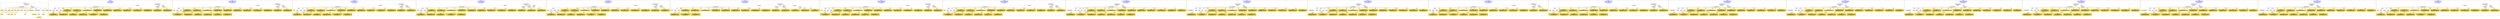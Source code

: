 digraph n0 {
fontcolor="blue"
remincross="true"
label="s04-ima-artworks.xml"
subgraph cluster_0 {
label="1-correct model"
n2[style="filled",color="white",fillcolor="lightgray",label="CulturalHeritageObject1"];
n3[shape="plaintext",style="filled",fillcolor="gold",label="creationDate"];
n4[style="filled",color="white",fillcolor="lightgray",label="Person1"];
n5[shape="plaintext",style="filled",fillcolor="gold",label="galleryLabel"];
n6[shape="plaintext",style="filled",fillcolor="gold",label="dimensions"];
n7[shape="plaintext",style="filled",fillcolor="gold",label="materials"];
n8[shape="plaintext",style="filled",fillcolor="gold",label="creditLine"];
n9[shape="plaintext",style="filled",fillcolor="gold",label="provenance"];
n10[style="filled",color="white",fillcolor="lightgray",label="Concept1"];
n11[shape="plaintext",style="filled",fillcolor="gold",label="title"];
n12[shape="plaintext",style="filled",fillcolor="gold",label="accessionNumber"];
n13[style="filled",color="white",fillcolor="lightgray",label="CulturalHeritageObject2"];
n14[style="filled",color="white",fillcolor="lightgray",label="Document2"];
n15[shape="plaintext",style="filled",fillcolor="gold",label="relatedArtworksTitle"];
n16[style="filled",color="white",fillcolor="lightgray",label="Document1"];
n17[shape="plaintext",style="filled",fillcolor="gold",label="nationality"];
n18[shape="plaintext",style="filled",fillcolor="gold",label="birthDate"];
n19[shape="plaintext",style="filled",fillcolor="gold",label="deathDate"];
n20[shape="plaintext",style="filled",fillcolor="gold",label="artist"];
n21[style="filled",color="white",fillcolor="lightgray",label="EuropeanaAggregation1"];
n22[style="filled",color="white",fillcolor="lightgray",label="WebResource1"];
n23[shape="plaintext",style="filled",fillcolor="gold",label="imageURL"];
n24[shape="plaintext",style="filled",fillcolor="gold",label="values"];
n25[shape="plaintext",style="filled",fillcolor="gold",label="relatedArtworksURL"];
n26[shape="plaintext",style="filled",fillcolor="gold",label="sourceURL"];
}
subgraph cluster_1 {
label="candidate 0\nlink coherence:0.875\nnode coherence:0.875\nconfidence:0.46237422290146785\nmapping score:0.5438306233200971\ncost:23.99986\n-precision:0.54-recall:0.54"
n28[style="filled",color="white",fillcolor="lightgray",label="CulturalHeritageObject1"];
n29[style="filled",color="white",fillcolor="lightgray",label="Person1"];
n30[style="filled",color="white",fillcolor="lightgray",label="Person2"];
n31[style="filled",color="white",fillcolor="lightgray",label="Concept1"];
n32[style="filled",color="white",fillcolor="lightgray",label="Concept2"];
n33[style="filled",color="white",fillcolor="lightgray",label="EuropeanaAggregation1"];
n34[style="filled",color="white",fillcolor="lightgray",label="WebResource1"];
n35[style="filled",color="white",fillcolor="lightgray",label="WebResource2"];
n36[shape="plaintext",style="filled",fillcolor="gold",label="nationality\n[Person,countryAssociatedWithThePerson,0.746]\n[Concept,prefLabel,0.156]\n[Person,biographicalInformation,0.051]\n[Person,dateOfDeath,0.047]"];
n37[shape="plaintext",style="filled",fillcolor="gold",label="sourceURL\n[WebResource,classLink,0.484]\n[CulturalHeritageObject,description,0.262]\n[CulturalHeritageObject,provenance,0.147]\n[CulturalHeritageObject,rights,0.107]"];
n38[shape="plaintext",style="filled",fillcolor="gold",label="imageURL\n[WebResource,classLink,0.931]\n[CulturalHeritageObject,description,0.047]\n[CulturalHeritageObject,extent,0.012]\n[Person,nameOfThePerson,0.01]"];
n39[shape="plaintext",style="filled",fillcolor="gold",label="creationDate\n[Person,dateOfDeath,0.338]\n[CulturalHeritageObject,created,0.31]\n[Person,dateOfBirth,0.221]\n[CulturalHeritageObject,description,0.131]"];
n40[shape="plaintext",style="filled",fillcolor="gold",label="artist\n[Person,nameOfThePerson,0.786]\n[CulturalHeritageObject,description,0.08]\n[CulturalHeritageObject,title,0.069]\n[CulturalHeritageObject,provenance,0.065]"];
n41[shape="plaintext",style="filled",fillcolor="gold",label="materials\n[CulturalHeritageObject,medium,0.743]\n[Concept,prefLabel,0.147]\n[CulturalHeritageObject,provenance,0.08]\n[CulturalHeritageObject,description,0.03]"];
n42[shape="plaintext",style="filled",fillcolor="gold",label="deathDate\n[Person,dateOfDeath,0.541]\n[CulturalHeritageObject,created,0.264]\n[Person,dateOfBirth,0.136]\n[CulturalHeritageObject,provenance,0.059]"];
n43[shape="plaintext",style="filled",fillcolor="gold",label="accessionNumber\n[CulturalHeritageObject,extent,0.976]\n[CulturalHeritageObject,accessionNumber,0.024]"];
n44[shape="plaintext",style="filled",fillcolor="gold",label="title\n[CulturalHeritageObject,description,0.384]\n[CulturalHeritageObject,title,0.251]\n[CulturalHeritageObject,provenance,0.189]\n[Person,nameOfThePerson,0.176]"];
n45[shape="plaintext",style="filled",fillcolor="gold",label="values\n[CulturalHeritageObject,description,0.426]\n[CulturalHeritageObject,title,0.358]\n[Concept,prefLabel,0.12]\n[CulturalHeritageObject,provenance,0.096]"];
n46[shape="plaintext",style="filled",fillcolor="gold",label="relatedArtworksTitle\n[CulturalHeritageObject,description,0.34]\n[CulturalHeritageObject,provenance,0.237]\n[Person,nameOfThePerson,0.233]\n[CulturalHeritageObject,title,0.189]"];
n47[shape="plaintext",style="filled",fillcolor="gold",label="galleryLabel\n[CulturalHeritageObject,description,0.585]\n[Person,biographicalInformation,0.203]\n[CulturalHeritageObject,title,0.106]\n[CulturalHeritageObject,provenance,0.106]"];
n48[shape="plaintext",style="filled",fillcolor="gold",label="relatedArtworksURL\n[WebResource,classLink,0.471]\n[CulturalHeritageObject,description,0.262]\n[CulturalHeritageObject,provenance,0.162]\n[CulturalHeritageObject,rights,0.104]"];
n49[shape="plaintext",style="filled",fillcolor="gold",label="birthDate\n[Person,dateOfBirth,0.526]\n[CulturalHeritageObject,created,0.28]\n[Person,dateOfDeath,0.167]\n[CulturalHeritageObject,description,0.027]"];
n50[shape="plaintext",style="filled",fillcolor="gold",label="creditLine\n[CulturalHeritageObject,provenance,0.676]\n[CulturalHeritageObject,description,0.151]\n[Person,nameOfThePerson,0.099]\n[CulturalHeritageObject,title,0.073]"];
n51[shape="plaintext",style="filled",fillcolor="gold",label="dimensions\n[CulturalHeritageObject,extent,0.681]\n[CulturalHeritageObject,provenance,0.14]\n[CulturalHeritageObject,accessionNumber,0.11]\n[Person,dateOfDeath,0.069]"];
n52[shape="plaintext",style="filled",fillcolor="gold",label="provenance\n[CulturalHeritageObject,provenance,0.448]\n[CulturalHeritageObject,description,0.314]\n[CulturalHeritageObject,title,0.124]\n[Person,biographicalInformation,0.115]"];
}
subgraph cluster_2 {
label="candidate 1\nlink coherence:0.8695652173913043\nnode coherence:0.8695652173913043\nconfidence:0.4559668856308376\nmapping score:0.5496871715956159\ncost:22.99986\n-precision:0.48-recall:0.46"
n54[style="filled",color="white",fillcolor="lightgray",label="CulturalHeritageObject1"];
n55[style="filled",color="white",fillcolor="lightgray",label="Person1"];
n56[style="filled",color="white",fillcolor="lightgray",label="Person2"];
n57[style="filled",color="white",fillcolor="lightgray",label="Concept1"];
n58[style="filled",color="white",fillcolor="lightgray",label="EuropeanaAggregation1"];
n59[style="filled",color="white",fillcolor="lightgray",label="WebResource1"];
n60[style="filled",color="white",fillcolor="lightgray",label="WebResource2"];
n61[shape="plaintext",style="filled",fillcolor="gold",label="values\n[CulturalHeritageObject,description,0.426]\n[CulturalHeritageObject,title,0.358]\n[Concept,prefLabel,0.12]\n[CulturalHeritageObject,provenance,0.096]"];
n62[shape="plaintext",style="filled",fillcolor="gold",label="sourceURL\n[WebResource,classLink,0.484]\n[CulturalHeritageObject,description,0.262]\n[CulturalHeritageObject,provenance,0.147]\n[CulturalHeritageObject,rights,0.107]"];
n63[shape="plaintext",style="filled",fillcolor="gold",label="imageURL\n[WebResource,classLink,0.931]\n[CulturalHeritageObject,description,0.047]\n[CulturalHeritageObject,extent,0.012]\n[Person,nameOfThePerson,0.01]"];
n64[shape="plaintext",style="filled",fillcolor="gold",label="creationDate\n[Person,dateOfDeath,0.338]\n[CulturalHeritageObject,created,0.31]\n[Person,dateOfBirth,0.221]\n[CulturalHeritageObject,description,0.131]"];
n65[shape="plaintext",style="filled",fillcolor="gold",label="artist\n[Person,nameOfThePerson,0.786]\n[CulturalHeritageObject,description,0.08]\n[CulturalHeritageObject,title,0.069]\n[CulturalHeritageObject,provenance,0.065]"];
n66[shape="plaintext",style="filled",fillcolor="gold",label="materials\n[CulturalHeritageObject,medium,0.743]\n[Concept,prefLabel,0.147]\n[CulturalHeritageObject,provenance,0.08]\n[CulturalHeritageObject,description,0.03]"];
n67[shape="plaintext",style="filled",fillcolor="gold",label="nationality\n[Person,countryAssociatedWithThePerson,0.746]\n[Concept,prefLabel,0.156]\n[Person,biographicalInformation,0.051]\n[Person,dateOfDeath,0.047]"];
n68[shape="plaintext",style="filled",fillcolor="gold",label="accessionNumber\n[CulturalHeritageObject,extent,0.976]\n[CulturalHeritageObject,accessionNumber,0.024]"];
n69[shape="plaintext",style="filled",fillcolor="gold",label="title\n[CulturalHeritageObject,description,0.384]\n[CulturalHeritageObject,title,0.251]\n[CulturalHeritageObject,provenance,0.189]\n[Person,nameOfThePerson,0.176]"];
n70[shape="plaintext",style="filled",fillcolor="gold",label="relatedArtworksTitle\n[CulturalHeritageObject,description,0.34]\n[CulturalHeritageObject,provenance,0.237]\n[Person,nameOfThePerson,0.233]\n[CulturalHeritageObject,title,0.189]"];
n71[shape="plaintext",style="filled",fillcolor="gold",label="galleryLabel\n[CulturalHeritageObject,description,0.585]\n[Person,biographicalInformation,0.203]\n[CulturalHeritageObject,title,0.106]\n[CulturalHeritageObject,provenance,0.106]"];
n72[shape="plaintext",style="filled",fillcolor="gold",label="relatedArtworksURL\n[WebResource,classLink,0.471]\n[CulturalHeritageObject,description,0.262]\n[CulturalHeritageObject,provenance,0.162]\n[CulturalHeritageObject,rights,0.104]"];
n73[shape="plaintext",style="filled",fillcolor="gold",label="birthDate\n[Person,dateOfBirth,0.526]\n[CulturalHeritageObject,created,0.28]\n[Person,dateOfDeath,0.167]\n[CulturalHeritageObject,description,0.027]"];
n74[shape="plaintext",style="filled",fillcolor="gold",label="creditLine\n[CulturalHeritageObject,provenance,0.676]\n[CulturalHeritageObject,description,0.151]\n[Person,nameOfThePerson,0.099]\n[CulturalHeritageObject,title,0.073]"];
n75[shape="plaintext",style="filled",fillcolor="gold",label="dimensions\n[CulturalHeritageObject,extent,0.681]\n[CulturalHeritageObject,provenance,0.14]\n[CulturalHeritageObject,accessionNumber,0.11]\n[Person,dateOfDeath,0.069]"];
n76[shape="plaintext",style="filled",fillcolor="gold",label="provenance\n[CulturalHeritageObject,provenance,0.448]\n[CulturalHeritageObject,description,0.314]\n[CulturalHeritageObject,title,0.124]\n[Person,biographicalInformation,0.115]"];
n77[shape="plaintext",style="filled",fillcolor="gold",label="deathDate\n[Person,dateOfDeath,0.541]\n[CulturalHeritageObject,created,0.264]\n[Person,dateOfBirth,0.136]\n[CulturalHeritageObject,provenance,0.059]"];
}
subgraph cluster_3 {
label="candidate 10\nlink coherence:0.8333333333333334\nnode coherence:0.875\nconfidence:0.46237422290146785\nmapping score:0.5438306233200971\ncost:23.99988\n-precision:0.54-recall:0.54"
n79[style="filled",color="white",fillcolor="lightgray",label="CulturalHeritageObject1"];
n80[style="filled",color="white",fillcolor="lightgray",label="Person1"];
n81[style="filled",color="white",fillcolor="lightgray",label="Person2"];
n82[style="filled",color="white",fillcolor="lightgray",label="Concept1"];
n83[style="filled",color="white",fillcolor="lightgray",label="Concept2"];
n84[style="filled",color="white",fillcolor="lightgray",label="EuropeanaAggregation1"];
n85[style="filled",color="white",fillcolor="lightgray",label="WebResource1"];
n86[style="filled",color="white",fillcolor="lightgray",label="WebResource2"];
n87[shape="plaintext",style="filled",fillcolor="gold",label="nationality\n[Person,countryAssociatedWithThePerson,0.746]\n[Concept,prefLabel,0.156]\n[Person,biographicalInformation,0.051]\n[Person,dateOfDeath,0.047]"];
n88[shape="plaintext",style="filled",fillcolor="gold",label="sourceURL\n[WebResource,classLink,0.484]\n[CulturalHeritageObject,description,0.262]\n[CulturalHeritageObject,provenance,0.147]\n[CulturalHeritageObject,rights,0.107]"];
n89[shape="plaintext",style="filled",fillcolor="gold",label="imageURL\n[WebResource,classLink,0.931]\n[CulturalHeritageObject,description,0.047]\n[CulturalHeritageObject,extent,0.012]\n[Person,nameOfThePerson,0.01]"];
n90[shape="plaintext",style="filled",fillcolor="gold",label="creationDate\n[Person,dateOfDeath,0.338]\n[CulturalHeritageObject,created,0.31]\n[Person,dateOfBirth,0.221]\n[CulturalHeritageObject,description,0.131]"];
n91[shape="plaintext",style="filled",fillcolor="gold",label="artist\n[Person,nameOfThePerson,0.786]\n[CulturalHeritageObject,description,0.08]\n[CulturalHeritageObject,title,0.069]\n[CulturalHeritageObject,provenance,0.065]"];
n92[shape="plaintext",style="filled",fillcolor="gold",label="materials\n[CulturalHeritageObject,medium,0.743]\n[Concept,prefLabel,0.147]\n[CulturalHeritageObject,provenance,0.08]\n[CulturalHeritageObject,description,0.03]"];
n93[shape="plaintext",style="filled",fillcolor="gold",label="deathDate\n[Person,dateOfDeath,0.541]\n[CulturalHeritageObject,created,0.264]\n[Person,dateOfBirth,0.136]\n[CulturalHeritageObject,provenance,0.059]"];
n94[shape="plaintext",style="filled",fillcolor="gold",label="accessionNumber\n[CulturalHeritageObject,extent,0.976]\n[CulturalHeritageObject,accessionNumber,0.024]"];
n95[shape="plaintext",style="filled",fillcolor="gold",label="title\n[CulturalHeritageObject,description,0.384]\n[CulturalHeritageObject,title,0.251]\n[CulturalHeritageObject,provenance,0.189]\n[Person,nameOfThePerson,0.176]"];
n96[shape="plaintext",style="filled",fillcolor="gold",label="values\n[CulturalHeritageObject,description,0.426]\n[CulturalHeritageObject,title,0.358]\n[Concept,prefLabel,0.12]\n[CulturalHeritageObject,provenance,0.096]"];
n97[shape="plaintext",style="filled",fillcolor="gold",label="relatedArtworksTitle\n[CulturalHeritageObject,description,0.34]\n[CulturalHeritageObject,provenance,0.237]\n[Person,nameOfThePerson,0.233]\n[CulturalHeritageObject,title,0.189]"];
n98[shape="plaintext",style="filled",fillcolor="gold",label="galleryLabel\n[CulturalHeritageObject,description,0.585]\n[Person,biographicalInformation,0.203]\n[CulturalHeritageObject,title,0.106]\n[CulturalHeritageObject,provenance,0.106]"];
n99[shape="plaintext",style="filled",fillcolor="gold",label="relatedArtworksURL\n[WebResource,classLink,0.471]\n[CulturalHeritageObject,description,0.262]\n[CulturalHeritageObject,provenance,0.162]\n[CulturalHeritageObject,rights,0.104]"];
n100[shape="plaintext",style="filled",fillcolor="gold",label="birthDate\n[Person,dateOfBirth,0.526]\n[CulturalHeritageObject,created,0.28]\n[Person,dateOfDeath,0.167]\n[CulturalHeritageObject,description,0.027]"];
n101[shape="plaintext",style="filled",fillcolor="gold",label="creditLine\n[CulturalHeritageObject,provenance,0.676]\n[CulturalHeritageObject,description,0.151]\n[Person,nameOfThePerson,0.099]\n[CulturalHeritageObject,title,0.073]"];
n102[shape="plaintext",style="filled",fillcolor="gold",label="dimensions\n[CulturalHeritageObject,extent,0.681]\n[CulturalHeritageObject,provenance,0.14]\n[CulturalHeritageObject,accessionNumber,0.11]\n[Person,dateOfDeath,0.069]"];
n103[shape="plaintext",style="filled",fillcolor="gold",label="provenance\n[CulturalHeritageObject,provenance,0.448]\n[CulturalHeritageObject,description,0.314]\n[CulturalHeritageObject,title,0.124]\n[Person,biographicalInformation,0.115]"];
}
subgraph cluster_4 {
label="candidate 11\nlink coherence:0.8333333333333334\nnode coherence:0.875\nconfidence:0.46237422290146785\nmapping score:0.5438306233200971\ncost:123.009862\n-precision:0.54-recall:0.54"
n105[style="filled",color="white",fillcolor="lightgray",label="CulturalHeritageObject1"];
n106[style="filled",color="white",fillcolor="lightgray",label="Person1"];
n107[style="filled",color="white",fillcolor="lightgray",label="Concept1"];
n108[style="filled",color="white",fillcolor="lightgray",label="Concept2"];
n109[style="filled",color="white",fillcolor="lightgray",label="EuropeanaAggregation1"];
n110[style="filled",color="white",fillcolor="lightgray",label="WebResource1"];
n111[style="filled",color="white",fillcolor="lightgray",label="WebResource2"];
n112[style="filled",color="white",fillcolor="lightgray",label="Person2"];
n113[shape="plaintext",style="filled",fillcolor="gold",label="nationality\n[Person,countryAssociatedWithThePerson,0.746]\n[Concept,prefLabel,0.156]\n[Person,biographicalInformation,0.051]\n[Person,dateOfDeath,0.047]"];
n114[shape="plaintext",style="filled",fillcolor="gold",label="sourceURL\n[WebResource,classLink,0.484]\n[CulturalHeritageObject,description,0.262]\n[CulturalHeritageObject,provenance,0.147]\n[CulturalHeritageObject,rights,0.107]"];
n115[shape="plaintext",style="filled",fillcolor="gold",label="imageURL\n[WebResource,classLink,0.931]\n[CulturalHeritageObject,description,0.047]\n[CulturalHeritageObject,extent,0.012]\n[Person,nameOfThePerson,0.01]"];
n116[shape="plaintext",style="filled",fillcolor="gold",label="creationDate\n[Person,dateOfDeath,0.338]\n[CulturalHeritageObject,created,0.31]\n[Person,dateOfBirth,0.221]\n[CulturalHeritageObject,description,0.131]"];
n117[shape="plaintext",style="filled",fillcolor="gold",label="artist\n[Person,nameOfThePerson,0.786]\n[CulturalHeritageObject,description,0.08]\n[CulturalHeritageObject,title,0.069]\n[CulturalHeritageObject,provenance,0.065]"];
n118[shape="plaintext",style="filled",fillcolor="gold",label="materials\n[CulturalHeritageObject,medium,0.743]\n[Concept,prefLabel,0.147]\n[CulturalHeritageObject,provenance,0.08]\n[CulturalHeritageObject,description,0.03]"];
n119[shape="plaintext",style="filled",fillcolor="gold",label="deathDate\n[Person,dateOfDeath,0.541]\n[CulturalHeritageObject,created,0.264]\n[Person,dateOfBirth,0.136]\n[CulturalHeritageObject,provenance,0.059]"];
n120[shape="plaintext",style="filled",fillcolor="gold",label="accessionNumber\n[CulturalHeritageObject,extent,0.976]\n[CulturalHeritageObject,accessionNumber,0.024]"];
n121[shape="plaintext",style="filled",fillcolor="gold",label="title\n[CulturalHeritageObject,description,0.384]\n[CulturalHeritageObject,title,0.251]\n[CulturalHeritageObject,provenance,0.189]\n[Person,nameOfThePerson,0.176]"];
n122[shape="plaintext",style="filled",fillcolor="gold",label="values\n[CulturalHeritageObject,description,0.426]\n[CulturalHeritageObject,title,0.358]\n[Concept,prefLabel,0.12]\n[CulturalHeritageObject,provenance,0.096]"];
n123[shape="plaintext",style="filled",fillcolor="gold",label="relatedArtworksTitle\n[CulturalHeritageObject,description,0.34]\n[CulturalHeritageObject,provenance,0.237]\n[Person,nameOfThePerson,0.233]\n[CulturalHeritageObject,title,0.189]"];
n124[shape="plaintext",style="filled",fillcolor="gold",label="galleryLabel\n[CulturalHeritageObject,description,0.585]\n[Person,biographicalInformation,0.203]\n[CulturalHeritageObject,title,0.106]\n[CulturalHeritageObject,provenance,0.106]"];
n125[shape="plaintext",style="filled",fillcolor="gold",label="relatedArtworksURL\n[WebResource,classLink,0.471]\n[CulturalHeritageObject,description,0.262]\n[CulturalHeritageObject,provenance,0.162]\n[CulturalHeritageObject,rights,0.104]"];
n126[shape="plaintext",style="filled",fillcolor="gold",label="birthDate\n[Person,dateOfBirth,0.526]\n[CulturalHeritageObject,created,0.28]\n[Person,dateOfDeath,0.167]\n[CulturalHeritageObject,description,0.027]"];
n127[shape="plaintext",style="filled",fillcolor="gold",label="creditLine\n[CulturalHeritageObject,provenance,0.676]\n[CulturalHeritageObject,description,0.151]\n[Person,nameOfThePerson,0.099]\n[CulturalHeritageObject,title,0.073]"];
n128[shape="plaintext",style="filled",fillcolor="gold",label="dimensions\n[CulturalHeritageObject,extent,0.681]\n[CulturalHeritageObject,provenance,0.14]\n[CulturalHeritageObject,accessionNumber,0.11]\n[Person,dateOfDeath,0.069]"];
n129[shape="plaintext",style="filled",fillcolor="gold",label="provenance\n[CulturalHeritageObject,provenance,0.448]\n[CulturalHeritageObject,description,0.314]\n[CulturalHeritageObject,title,0.124]\n[Person,biographicalInformation,0.115]"];
}
subgraph cluster_5 {
label="candidate 12\nlink coherence:0.8333333333333334\nnode coherence:0.875\nconfidence:0.46237422290146785\nmapping score:0.5438306233200971\ncost:123.009892\n-precision:0.54-recall:0.54"
n131[style="filled",color="white",fillcolor="lightgray",label="CulturalHeritageObject1"];
n132[style="filled",color="white",fillcolor="lightgray",label="Person1"];
n133[style="filled",color="white",fillcolor="lightgray",label="Person2"];
n134[style="filled",color="white",fillcolor="lightgray",label="Concept1"];
n135[style="filled",color="white",fillcolor="lightgray",label="Concept2"];
n136[style="filled",color="white",fillcolor="lightgray",label="EuropeanaAggregation1"];
n137[style="filled",color="white",fillcolor="lightgray",label="WebResource2"];
n138[style="filled",color="white",fillcolor="lightgray",label="WebResource1"];
n139[shape="plaintext",style="filled",fillcolor="gold",label="nationality\n[Person,countryAssociatedWithThePerson,0.746]\n[Concept,prefLabel,0.156]\n[Person,biographicalInformation,0.051]\n[Person,dateOfDeath,0.047]"];
n140[shape="plaintext",style="filled",fillcolor="gold",label="sourceURL\n[WebResource,classLink,0.484]\n[CulturalHeritageObject,description,0.262]\n[CulturalHeritageObject,provenance,0.147]\n[CulturalHeritageObject,rights,0.107]"];
n141[shape="plaintext",style="filled",fillcolor="gold",label="imageURL\n[WebResource,classLink,0.931]\n[CulturalHeritageObject,description,0.047]\n[CulturalHeritageObject,extent,0.012]\n[Person,nameOfThePerson,0.01]"];
n142[shape="plaintext",style="filled",fillcolor="gold",label="creationDate\n[Person,dateOfDeath,0.338]\n[CulturalHeritageObject,created,0.31]\n[Person,dateOfBirth,0.221]\n[CulturalHeritageObject,description,0.131]"];
n143[shape="plaintext",style="filled",fillcolor="gold",label="artist\n[Person,nameOfThePerson,0.786]\n[CulturalHeritageObject,description,0.08]\n[CulturalHeritageObject,title,0.069]\n[CulturalHeritageObject,provenance,0.065]"];
n144[shape="plaintext",style="filled",fillcolor="gold",label="materials\n[CulturalHeritageObject,medium,0.743]\n[Concept,prefLabel,0.147]\n[CulturalHeritageObject,provenance,0.08]\n[CulturalHeritageObject,description,0.03]"];
n145[shape="plaintext",style="filled",fillcolor="gold",label="deathDate\n[Person,dateOfDeath,0.541]\n[CulturalHeritageObject,created,0.264]\n[Person,dateOfBirth,0.136]\n[CulturalHeritageObject,provenance,0.059]"];
n146[shape="plaintext",style="filled",fillcolor="gold",label="accessionNumber\n[CulturalHeritageObject,extent,0.976]\n[CulturalHeritageObject,accessionNumber,0.024]"];
n147[shape="plaintext",style="filled",fillcolor="gold",label="title\n[CulturalHeritageObject,description,0.384]\n[CulturalHeritageObject,title,0.251]\n[CulturalHeritageObject,provenance,0.189]\n[Person,nameOfThePerson,0.176]"];
n148[shape="plaintext",style="filled",fillcolor="gold",label="values\n[CulturalHeritageObject,description,0.426]\n[CulturalHeritageObject,title,0.358]\n[Concept,prefLabel,0.12]\n[CulturalHeritageObject,provenance,0.096]"];
n149[shape="plaintext",style="filled",fillcolor="gold",label="relatedArtworksTitle\n[CulturalHeritageObject,description,0.34]\n[CulturalHeritageObject,provenance,0.237]\n[Person,nameOfThePerson,0.233]\n[CulturalHeritageObject,title,0.189]"];
n150[shape="plaintext",style="filled",fillcolor="gold",label="galleryLabel\n[CulturalHeritageObject,description,0.585]\n[Person,biographicalInformation,0.203]\n[CulturalHeritageObject,title,0.106]\n[CulturalHeritageObject,provenance,0.106]"];
n151[shape="plaintext",style="filled",fillcolor="gold",label="relatedArtworksURL\n[WebResource,classLink,0.471]\n[CulturalHeritageObject,description,0.262]\n[CulturalHeritageObject,provenance,0.162]\n[CulturalHeritageObject,rights,0.104]"];
n152[shape="plaintext",style="filled",fillcolor="gold",label="birthDate\n[Person,dateOfBirth,0.526]\n[CulturalHeritageObject,created,0.28]\n[Person,dateOfDeath,0.167]\n[CulturalHeritageObject,description,0.027]"];
n153[shape="plaintext",style="filled",fillcolor="gold",label="creditLine\n[CulturalHeritageObject,provenance,0.676]\n[CulturalHeritageObject,description,0.151]\n[Person,nameOfThePerson,0.099]\n[CulturalHeritageObject,title,0.073]"];
n154[shape="plaintext",style="filled",fillcolor="gold",label="dimensions\n[CulturalHeritageObject,extent,0.681]\n[CulturalHeritageObject,provenance,0.14]\n[CulturalHeritageObject,accessionNumber,0.11]\n[Person,dateOfDeath,0.069]"];
n155[shape="plaintext",style="filled",fillcolor="gold",label="provenance\n[CulturalHeritageObject,provenance,0.448]\n[CulturalHeritageObject,description,0.314]\n[CulturalHeritageObject,title,0.124]\n[Person,biographicalInformation,0.115]"];
}
subgraph cluster_6 {
label="candidate 13\nlink coherence:0.8333333333333334\nnode coherence:0.875\nconfidence:0.46237422290146785\nmapping score:0.5438306233200971\ncost:123.009912\n-precision:0.5-recall:0.5"
n157[style="filled",color="white",fillcolor="lightgray",label="CulturalHeritageObject1"];
n158[style="filled",color="white",fillcolor="lightgray",label="Person2"];
n159[style="filled",color="white",fillcolor="lightgray",label="Concept1"];
n160[style="filled",color="white",fillcolor="lightgray",label="Concept2"];
n161[style="filled",color="white",fillcolor="lightgray",label="EuropeanaAggregation1"];
n162[style="filled",color="white",fillcolor="lightgray",label="WebResource1"];
n163[style="filled",color="white",fillcolor="lightgray",label="WebResource2"];
n164[style="filled",color="white",fillcolor="lightgray",label="Person1"];
n165[shape="plaintext",style="filled",fillcolor="gold",label="nationality\n[Person,countryAssociatedWithThePerson,0.746]\n[Concept,prefLabel,0.156]\n[Person,biographicalInformation,0.051]\n[Person,dateOfDeath,0.047]"];
n166[shape="plaintext",style="filled",fillcolor="gold",label="sourceURL\n[WebResource,classLink,0.484]\n[CulturalHeritageObject,description,0.262]\n[CulturalHeritageObject,provenance,0.147]\n[CulturalHeritageObject,rights,0.107]"];
n167[shape="plaintext",style="filled",fillcolor="gold",label="imageURL\n[WebResource,classLink,0.931]\n[CulturalHeritageObject,description,0.047]\n[CulturalHeritageObject,extent,0.012]\n[Person,nameOfThePerson,0.01]"];
n168[shape="plaintext",style="filled",fillcolor="gold",label="creationDate\n[Person,dateOfDeath,0.338]\n[CulturalHeritageObject,created,0.31]\n[Person,dateOfBirth,0.221]\n[CulturalHeritageObject,description,0.131]"];
n169[shape="plaintext",style="filled",fillcolor="gold",label="artist\n[Person,nameOfThePerson,0.786]\n[CulturalHeritageObject,description,0.08]\n[CulturalHeritageObject,title,0.069]\n[CulturalHeritageObject,provenance,0.065]"];
n170[shape="plaintext",style="filled",fillcolor="gold",label="materials\n[CulturalHeritageObject,medium,0.743]\n[Concept,prefLabel,0.147]\n[CulturalHeritageObject,provenance,0.08]\n[CulturalHeritageObject,description,0.03]"];
n171[shape="plaintext",style="filled",fillcolor="gold",label="deathDate\n[Person,dateOfDeath,0.541]\n[CulturalHeritageObject,created,0.264]\n[Person,dateOfBirth,0.136]\n[CulturalHeritageObject,provenance,0.059]"];
n172[shape="plaintext",style="filled",fillcolor="gold",label="accessionNumber\n[CulturalHeritageObject,extent,0.976]\n[CulturalHeritageObject,accessionNumber,0.024]"];
n173[shape="plaintext",style="filled",fillcolor="gold",label="title\n[CulturalHeritageObject,description,0.384]\n[CulturalHeritageObject,title,0.251]\n[CulturalHeritageObject,provenance,0.189]\n[Person,nameOfThePerson,0.176]"];
n174[shape="plaintext",style="filled",fillcolor="gold",label="values\n[CulturalHeritageObject,description,0.426]\n[CulturalHeritageObject,title,0.358]\n[Concept,prefLabel,0.12]\n[CulturalHeritageObject,provenance,0.096]"];
n175[shape="plaintext",style="filled",fillcolor="gold",label="relatedArtworksTitle\n[CulturalHeritageObject,description,0.34]\n[CulturalHeritageObject,provenance,0.237]\n[Person,nameOfThePerson,0.233]\n[CulturalHeritageObject,title,0.189]"];
n176[shape="plaintext",style="filled",fillcolor="gold",label="galleryLabel\n[CulturalHeritageObject,description,0.585]\n[Person,biographicalInformation,0.203]\n[CulturalHeritageObject,title,0.106]\n[CulturalHeritageObject,provenance,0.106]"];
n177[shape="plaintext",style="filled",fillcolor="gold",label="relatedArtworksURL\n[WebResource,classLink,0.471]\n[CulturalHeritageObject,description,0.262]\n[CulturalHeritageObject,provenance,0.162]\n[CulturalHeritageObject,rights,0.104]"];
n178[shape="plaintext",style="filled",fillcolor="gold",label="birthDate\n[Person,dateOfBirth,0.526]\n[CulturalHeritageObject,created,0.28]\n[Person,dateOfDeath,0.167]\n[CulturalHeritageObject,description,0.027]"];
n179[shape="plaintext",style="filled",fillcolor="gold",label="creditLine\n[CulturalHeritageObject,provenance,0.676]\n[CulturalHeritageObject,description,0.151]\n[Person,nameOfThePerson,0.099]\n[CulturalHeritageObject,title,0.073]"];
n180[shape="plaintext",style="filled",fillcolor="gold",label="dimensions\n[CulturalHeritageObject,extent,0.681]\n[CulturalHeritageObject,provenance,0.14]\n[CulturalHeritageObject,accessionNumber,0.11]\n[Person,dateOfDeath,0.069]"];
n181[shape="plaintext",style="filled",fillcolor="gold",label="provenance\n[CulturalHeritageObject,provenance,0.448]\n[CulturalHeritageObject,description,0.314]\n[CulturalHeritageObject,title,0.124]\n[Person,biographicalInformation,0.115]"];
}
subgraph cluster_7 {
label="candidate 14\nlink coherence:0.8333333333333334\nnode coherence:0.8695652173913043\nconfidence:0.4559668856308376\nmapping score:0.5496871715956159\ncost:23.99986\n-precision:0.46-recall:0.46"
n183[style="filled",color="white",fillcolor="lightgray",label="CulturalHeritageObject1"];
n184[style="filled",color="white",fillcolor="lightgray",label="Person1"];
n185[style="filled",color="white",fillcolor="lightgray",label="Person2"];
n186[style="filled",color="white",fillcolor="lightgray",label="Place1"];
n187[style="filled",color="white",fillcolor="lightgray",label="Concept1"];
n188[style="filled",color="white",fillcolor="lightgray",label="EuropeanaAggregation1"];
n189[style="filled",color="white",fillcolor="lightgray",label="WebResource1"];
n190[style="filled",color="white",fillcolor="lightgray",label="WebResource2"];
n191[shape="plaintext",style="filled",fillcolor="gold",label="values\n[CulturalHeritageObject,description,0.426]\n[CulturalHeritageObject,title,0.358]\n[Concept,prefLabel,0.12]\n[CulturalHeritageObject,provenance,0.096]"];
n192[shape="plaintext",style="filled",fillcolor="gold",label="sourceURL\n[WebResource,classLink,0.484]\n[CulturalHeritageObject,description,0.262]\n[CulturalHeritageObject,provenance,0.147]\n[CulturalHeritageObject,rights,0.107]"];
n193[shape="plaintext",style="filled",fillcolor="gold",label="imageURL\n[WebResource,classLink,0.931]\n[CulturalHeritageObject,description,0.047]\n[CulturalHeritageObject,extent,0.012]\n[Person,nameOfThePerson,0.01]"];
n194[shape="plaintext",style="filled",fillcolor="gold",label="creationDate\n[Person,dateOfDeath,0.338]\n[CulturalHeritageObject,created,0.31]\n[Person,dateOfBirth,0.221]\n[CulturalHeritageObject,description,0.131]"];
n195[shape="plaintext",style="filled",fillcolor="gold",label="artist\n[Person,nameOfThePerson,0.786]\n[CulturalHeritageObject,description,0.08]\n[CulturalHeritageObject,title,0.069]\n[CulturalHeritageObject,provenance,0.065]"];
n196[shape="plaintext",style="filled",fillcolor="gold",label="materials\n[CulturalHeritageObject,medium,0.743]\n[Concept,prefLabel,0.147]\n[CulturalHeritageObject,provenance,0.08]\n[CulturalHeritageObject,description,0.03]"];
n197[shape="plaintext",style="filled",fillcolor="gold",label="nationality\n[Person,countryAssociatedWithThePerson,0.746]\n[Concept,prefLabel,0.156]\n[Person,biographicalInformation,0.051]\n[Person,dateOfDeath,0.047]"];
n198[shape="plaintext",style="filled",fillcolor="gold",label="accessionNumber\n[CulturalHeritageObject,extent,0.976]\n[CulturalHeritageObject,accessionNumber,0.024]"];
n199[shape="plaintext",style="filled",fillcolor="gold",label="title\n[CulturalHeritageObject,description,0.384]\n[CulturalHeritageObject,title,0.251]\n[CulturalHeritageObject,provenance,0.189]\n[Person,nameOfThePerson,0.176]"];
n200[shape="plaintext",style="filled",fillcolor="gold",label="relatedArtworksTitle\n[CulturalHeritageObject,description,0.34]\n[CulturalHeritageObject,provenance,0.237]\n[Person,nameOfThePerson,0.233]\n[CulturalHeritageObject,title,0.189]"];
n201[shape="plaintext",style="filled",fillcolor="gold",label="galleryLabel\n[CulturalHeritageObject,description,0.585]\n[Person,biographicalInformation,0.203]\n[CulturalHeritageObject,title,0.106]\n[CulturalHeritageObject,provenance,0.106]"];
n202[shape="plaintext",style="filled",fillcolor="gold",label="relatedArtworksURL\n[WebResource,classLink,0.471]\n[CulturalHeritageObject,description,0.262]\n[CulturalHeritageObject,provenance,0.162]\n[CulturalHeritageObject,rights,0.104]"];
n203[shape="plaintext",style="filled",fillcolor="gold",label="birthDate\n[Person,dateOfBirth,0.526]\n[CulturalHeritageObject,created,0.28]\n[Person,dateOfDeath,0.167]\n[CulturalHeritageObject,description,0.027]"];
n204[shape="plaintext",style="filled",fillcolor="gold",label="creditLine\n[CulturalHeritageObject,provenance,0.676]\n[CulturalHeritageObject,description,0.151]\n[Person,nameOfThePerson,0.099]\n[CulturalHeritageObject,title,0.073]"];
n205[shape="plaintext",style="filled",fillcolor="gold",label="dimensions\n[CulturalHeritageObject,extent,0.681]\n[CulturalHeritageObject,provenance,0.14]\n[CulturalHeritageObject,accessionNumber,0.11]\n[Person,dateOfDeath,0.069]"];
n206[shape="plaintext",style="filled",fillcolor="gold",label="provenance\n[CulturalHeritageObject,provenance,0.448]\n[CulturalHeritageObject,description,0.314]\n[CulturalHeritageObject,title,0.124]\n[Person,biographicalInformation,0.115]"];
n207[shape="plaintext",style="filled",fillcolor="gold",label="deathDate\n[Person,dateOfDeath,0.541]\n[CulturalHeritageObject,created,0.264]\n[Person,dateOfBirth,0.136]\n[CulturalHeritageObject,provenance,0.059]"];
}
subgraph cluster_8 {
label="candidate 15\nlink coherence:0.8333333333333334\nnode coherence:0.8695652173913043\nconfidence:0.4559668856308376\nmapping score:0.5496871715956159\ncost:23.99988\n-precision:0.5-recall:0.5"
n209[style="filled",color="white",fillcolor="lightgray",label="CulturalHeritageObject1"];
n210[style="filled",color="white",fillcolor="lightgray",label="Person1"];
n211[style="filled",color="white",fillcolor="lightgray",label="Person2"];
n212[style="filled",color="white",fillcolor="lightgray",label="Place1"];
n213[style="filled",color="white",fillcolor="lightgray",label="Concept2"];
n214[style="filled",color="white",fillcolor="lightgray",label="EuropeanaAggregation1"];
n215[style="filled",color="white",fillcolor="lightgray",label="WebResource1"];
n216[style="filled",color="white",fillcolor="lightgray",label="WebResource2"];
n217[shape="plaintext",style="filled",fillcolor="gold",label="sourceURL\n[WebResource,classLink,0.484]\n[CulturalHeritageObject,description,0.262]\n[CulturalHeritageObject,provenance,0.147]\n[CulturalHeritageObject,rights,0.107]"];
n218[shape="plaintext",style="filled",fillcolor="gold",label="imageURL\n[WebResource,classLink,0.931]\n[CulturalHeritageObject,description,0.047]\n[CulturalHeritageObject,extent,0.012]\n[Person,nameOfThePerson,0.01]"];
n219[shape="plaintext",style="filled",fillcolor="gold",label="creationDate\n[Person,dateOfDeath,0.338]\n[CulturalHeritageObject,created,0.31]\n[Person,dateOfBirth,0.221]\n[CulturalHeritageObject,description,0.131]"];
n220[shape="plaintext",style="filled",fillcolor="gold",label="artist\n[Person,nameOfThePerson,0.786]\n[CulturalHeritageObject,description,0.08]\n[CulturalHeritageObject,title,0.069]\n[CulturalHeritageObject,provenance,0.065]"];
n221[shape="plaintext",style="filled",fillcolor="gold",label="materials\n[CulturalHeritageObject,medium,0.743]\n[Concept,prefLabel,0.147]\n[CulturalHeritageObject,provenance,0.08]\n[CulturalHeritageObject,description,0.03]"];
n222[shape="plaintext",style="filled",fillcolor="gold",label="nationality\n[Person,countryAssociatedWithThePerson,0.746]\n[Concept,prefLabel,0.156]\n[Person,biographicalInformation,0.051]\n[Person,dateOfDeath,0.047]"];
n223[shape="plaintext",style="filled",fillcolor="gold",label="accessionNumber\n[CulturalHeritageObject,extent,0.976]\n[CulturalHeritageObject,accessionNumber,0.024]"];
n224[shape="plaintext",style="filled",fillcolor="gold",label="title\n[CulturalHeritageObject,description,0.384]\n[CulturalHeritageObject,title,0.251]\n[CulturalHeritageObject,provenance,0.189]\n[Person,nameOfThePerson,0.176]"];
n225[shape="plaintext",style="filled",fillcolor="gold",label="values\n[CulturalHeritageObject,description,0.426]\n[CulturalHeritageObject,title,0.358]\n[Concept,prefLabel,0.12]\n[CulturalHeritageObject,provenance,0.096]"];
n226[shape="plaintext",style="filled",fillcolor="gold",label="relatedArtworksTitle\n[CulturalHeritageObject,description,0.34]\n[CulturalHeritageObject,provenance,0.237]\n[Person,nameOfThePerson,0.233]\n[CulturalHeritageObject,title,0.189]"];
n227[shape="plaintext",style="filled",fillcolor="gold",label="galleryLabel\n[CulturalHeritageObject,description,0.585]\n[Person,biographicalInformation,0.203]\n[CulturalHeritageObject,title,0.106]\n[CulturalHeritageObject,provenance,0.106]"];
n228[shape="plaintext",style="filled",fillcolor="gold",label="relatedArtworksURL\n[WebResource,classLink,0.471]\n[CulturalHeritageObject,description,0.262]\n[CulturalHeritageObject,provenance,0.162]\n[CulturalHeritageObject,rights,0.104]"];
n229[shape="plaintext",style="filled",fillcolor="gold",label="birthDate\n[Person,dateOfBirth,0.526]\n[CulturalHeritageObject,created,0.28]\n[Person,dateOfDeath,0.167]\n[CulturalHeritageObject,description,0.027]"];
n230[shape="plaintext",style="filled",fillcolor="gold",label="creditLine\n[CulturalHeritageObject,provenance,0.676]\n[CulturalHeritageObject,description,0.151]\n[Person,nameOfThePerson,0.099]\n[CulturalHeritageObject,title,0.073]"];
n231[shape="plaintext",style="filled",fillcolor="gold",label="dimensions\n[CulturalHeritageObject,extent,0.681]\n[CulturalHeritageObject,provenance,0.14]\n[CulturalHeritageObject,accessionNumber,0.11]\n[Person,dateOfDeath,0.069]"];
n232[shape="plaintext",style="filled",fillcolor="gold",label="provenance\n[CulturalHeritageObject,provenance,0.448]\n[CulturalHeritageObject,description,0.314]\n[CulturalHeritageObject,title,0.124]\n[Person,biographicalInformation,0.115]"];
n233[shape="plaintext",style="filled",fillcolor="gold",label="deathDate\n[Person,dateOfDeath,0.541]\n[CulturalHeritageObject,created,0.264]\n[Person,dateOfBirth,0.136]\n[CulturalHeritageObject,provenance,0.059]"];
}
subgraph cluster_9 {
label="candidate 16\nlink coherence:0.8333333333333334\nnode coherence:0.8695652173913043\nconfidence:0.4429636494863023\nmapping score:0.5453527595474374\ncost:122.99989\n-precision:0.54-recall:0.54"
n235[style="filled",color="white",fillcolor="lightgray",label="CulturalHeritageObject1"];
n236[style="filled",color="white",fillcolor="lightgray",label="CulturalHeritageObject2"];
n237[style="filled",color="white",fillcolor="lightgray",label="Person1"];
n238[style="filled",color="white",fillcolor="lightgray",label="Person2"];
n239[style="filled",color="white",fillcolor="lightgray",label="Place1"];
n240[style="filled",color="white",fillcolor="lightgray",label="Concept2"];
n241[style="filled",color="white",fillcolor="lightgray",label="EuropeanaAggregation1"];
n242[style="filled",color="white",fillcolor="lightgray",label="WebResource1"];
n243[shape="plaintext",style="filled",fillcolor="gold",label="imageURL\n[WebResource,classLink,0.931]\n[CulturalHeritageObject,description,0.047]\n[CulturalHeritageObject,extent,0.012]\n[Person,nameOfThePerson,0.01]"];
n244[shape="plaintext",style="filled",fillcolor="gold",label="creationDate\n[Person,dateOfDeath,0.338]\n[CulturalHeritageObject,created,0.31]\n[Person,dateOfBirth,0.221]\n[CulturalHeritageObject,description,0.131]"];
n245[shape="plaintext",style="filled",fillcolor="gold",label="artist\n[Person,nameOfThePerson,0.786]\n[CulturalHeritageObject,description,0.08]\n[CulturalHeritageObject,title,0.069]\n[CulturalHeritageObject,provenance,0.065]"];
n246[shape="plaintext",style="filled",fillcolor="gold",label="materials\n[CulturalHeritageObject,medium,0.743]\n[Concept,prefLabel,0.147]\n[CulturalHeritageObject,provenance,0.08]\n[CulturalHeritageObject,description,0.03]"];
n247[shape="plaintext",style="filled",fillcolor="gold",label="nationality\n[Person,countryAssociatedWithThePerson,0.746]\n[Concept,prefLabel,0.156]\n[Person,biographicalInformation,0.051]\n[Person,dateOfDeath,0.047]"];
n248[shape="plaintext",style="filled",fillcolor="gold",label="accessionNumber\n[CulturalHeritageObject,extent,0.976]\n[CulturalHeritageObject,accessionNumber,0.024]"];
n249[shape="plaintext",style="filled",fillcolor="gold",label="title\n[CulturalHeritageObject,description,0.384]\n[CulturalHeritageObject,title,0.251]\n[CulturalHeritageObject,provenance,0.189]\n[Person,nameOfThePerson,0.176]"];
n250[shape="plaintext",style="filled",fillcolor="gold",label="values\n[CulturalHeritageObject,description,0.426]\n[CulturalHeritageObject,title,0.358]\n[Concept,prefLabel,0.12]\n[CulturalHeritageObject,provenance,0.096]"];
n251[shape="plaintext",style="filled",fillcolor="gold",label="sourceURL\n[WebResource,classLink,0.484]\n[CulturalHeritageObject,description,0.262]\n[CulturalHeritageObject,provenance,0.147]\n[CulturalHeritageObject,rights,0.107]"];
n252[shape="plaintext",style="filled",fillcolor="gold",label="relatedArtworksTitle\n[CulturalHeritageObject,description,0.34]\n[CulturalHeritageObject,provenance,0.237]\n[Person,nameOfThePerson,0.233]\n[CulturalHeritageObject,title,0.189]"];
n253[shape="plaintext",style="filled",fillcolor="gold",label="galleryLabel\n[CulturalHeritageObject,description,0.585]\n[Person,biographicalInformation,0.203]\n[CulturalHeritageObject,title,0.106]\n[CulturalHeritageObject,provenance,0.106]"];
n254[shape="plaintext",style="filled",fillcolor="gold",label="relatedArtworksURL\n[WebResource,classLink,0.471]\n[CulturalHeritageObject,description,0.262]\n[CulturalHeritageObject,provenance,0.162]\n[CulturalHeritageObject,rights,0.104]"];
n255[shape="plaintext",style="filled",fillcolor="gold",label="birthDate\n[Person,dateOfBirth,0.526]\n[CulturalHeritageObject,created,0.28]\n[Person,dateOfDeath,0.167]\n[CulturalHeritageObject,description,0.027]"];
n256[shape="plaintext",style="filled",fillcolor="gold",label="creditLine\n[CulturalHeritageObject,provenance,0.676]\n[CulturalHeritageObject,description,0.151]\n[Person,nameOfThePerson,0.099]\n[CulturalHeritageObject,title,0.073]"];
n257[shape="plaintext",style="filled",fillcolor="gold",label="dimensions\n[CulturalHeritageObject,extent,0.681]\n[CulturalHeritageObject,provenance,0.14]\n[CulturalHeritageObject,accessionNumber,0.11]\n[Person,dateOfDeath,0.069]"];
n258[shape="plaintext",style="filled",fillcolor="gold",label="provenance\n[CulturalHeritageObject,provenance,0.448]\n[CulturalHeritageObject,description,0.314]\n[CulturalHeritageObject,title,0.124]\n[Person,biographicalInformation,0.115]"];
n259[shape="plaintext",style="filled",fillcolor="gold",label="deathDate\n[Person,dateOfDeath,0.541]\n[CulturalHeritageObject,created,0.264]\n[Person,dateOfBirth,0.136]\n[CulturalHeritageObject,provenance,0.059]"];
}
subgraph cluster_10 {
label="candidate 17\nlink coherence:0.8333333333333334\nnode coherence:0.8695652173913043\nconfidence:0.4361887687285387\nmapping score:0.5430944659615163\ncost:122.99989\n-precision:0.54-recall:0.54"
n261[style="filled",color="white",fillcolor="lightgray",label="CulturalHeritageObject1"];
n262[style="filled",color="white",fillcolor="lightgray",label="CulturalHeritageObject2"];
n263[style="filled",color="white",fillcolor="lightgray",label="Person1"];
n264[style="filled",color="white",fillcolor="lightgray",label="Person2"];
n265[style="filled",color="white",fillcolor="lightgray",label="Place1"];
n266[style="filled",color="white",fillcolor="lightgray",label="Concept2"];
n267[style="filled",color="white",fillcolor="lightgray",label="EuropeanaAggregation1"];
n268[style="filled",color="white",fillcolor="lightgray",label="WebResource1"];
n269[shape="plaintext",style="filled",fillcolor="gold",label="sourceURL\n[WebResource,classLink,0.484]\n[CulturalHeritageObject,description,0.262]\n[CulturalHeritageObject,provenance,0.147]\n[CulturalHeritageObject,rights,0.107]"];
n270[shape="plaintext",style="filled",fillcolor="gold",label="imageURL\n[WebResource,classLink,0.931]\n[CulturalHeritageObject,description,0.047]\n[CulturalHeritageObject,extent,0.012]\n[Person,nameOfThePerson,0.01]"];
n271[shape="plaintext",style="filled",fillcolor="gold",label="creationDate\n[Person,dateOfDeath,0.338]\n[CulturalHeritageObject,created,0.31]\n[Person,dateOfBirth,0.221]\n[CulturalHeritageObject,description,0.131]"];
n272[shape="plaintext",style="filled",fillcolor="gold",label="artist\n[Person,nameOfThePerson,0.786]\n[CulturalHeritageObject,description,0.08]\n[CulturalHeritageObject,title,0.069]\n[CulturalHeritageObject,provenance,0.065]"];
n273[shape="plaintext",style="filled",fillcolor="gold",label="materials\n[CulturalHeritageObject,medium,0.743]\n[Concept,prefLabel,0.147]\n[CulturalHeritageObject,provenance,0.08]\n[CulturalHeritageObject,description,0.03]"];
n274[shape="plaintext",style="filled",fillcolor="gold",label="nationality\n[Person,countryAssociatedWithThePerson,0.746]\n[Concept,prefLabel,0.156]\n[Person,biographicalInformation,0.051]\n[Person,dateOfDeath,0.047]"];
n275[shape="plaintext",style="filled",fillcolor="gold",label="accessionNumber\n[CulturalHeritageObject,extent,0.976]\n[CulturalHeritageObject,accessionNumber,0.024]"];
n276[shape="plaintext",style="filled",fillcolor="gold",label="title\n[CulturalHeritageObject,description,0.384]\n[CulturalHeritageObject,title,0.251]\n[CulturalHeritageObject,provenance,0.189]\n[Person,nameOfThePerson,0.176]"];
n277[shape="plaintext",style="filled",fillcolor="gold",label="values\n[CulturalHeritageObject,description,0.426]\n[CulturalHeritageObject,title,0.358]\n[Concept,prefLabel,0.12]\n[CulturalHeritageObject,provenance,0.096]"];
n278[shape="plaintext",style="filled",fillcolor="gold",label="relatedArtworksTitle\n[CulturalHeritageObject,description,0.34]\n[CulturalHeritageObject,provenance,0.237]\n[Person,nameOfThePerson,0.233]\n[CulturalHeritageObject,title,0.189]"];
n279[shape="plaintext",style="filled",fillcolor="gold",label="galleryLabel\n[CulturalHeritageObject,description,0.585]\n[Person,biographicalInformation,0.203]\n[CulturalHeritageObject,title,0.106]\n[CulturalHeritageObject,provenance,0.106]"];
n280[shape="plaintext",style="filled",fillcolor="gold",label="relatedArtworksURL\n[WebResource,classLink,0.471]\n[CulturalHeritageObject,description,0.262]\n[CulturalHeritageObject,provenance,0.162]\n[CulturalHeritageObject,rights,0.104]"];
n281[shape="plaintext",style="filled",fillcolor="gold",label="birthDate\n[Person,dateOfBirth,0.526]\n[CulturalHeritageObject,created,0.28]\n[Person,dateOfDeath,0.167]\n[CulturalHeritageObject,description,0.027]"];
n282[shape="plaintext",style="filled",fillcolor="gold",label="creditLine\n[CulturalHeritageObject,provenance,0.676]\n[CulturalHeritageObject,description,0.151]\n[Person,nameOfThePerson,0.099]\n[CulturalHeritageObject,title,0.073]"];
n283[shape="plaintext",style="filled",fillcolor="gold",label="dimensions\n[CulturalHeritageObject,extent,0.681]\n[CulturalHeritageObject,provenance,0.14]\n[CulturalHeritageObject,accessionNumber,0.11]\n[Person,dateOfDeath,0.069]"];
n284[shape="plaintext",style="filled",fillcolor="gold",label="provenance\n[CulturalHeritageObject,provenance,0.448]\n[CulturalHeritageObject,description,0.314]\n[CulturalHeritageObject,title,0.124]\n[Person,biographicalInformation,0.115]"];
n285[shape="plaintext",style="filled",fillcolor="gold",label="deathDate\n[Person,dateOfDeath,0.541]\n[CulturalHeritageObject,created,0.264]\n[Person,dateOfBirth,0.136]\n[CulturalHeritageObject,provenance,0.059]"];
}
subgraph cluster_11 {
label="candidate 18\nlink coherence:0.8333333333333334\nnode coherence:0.8695652173913043\nconfidence:0.4337985083037658\nmapping score:0.542297712486592\ncost:122.99989\n-precision:0.54-recall:0.54"
n287[style="filled",color="white",fillcolor="lightgray",label="CulturalHeritageObject1"];
n288[style="filled",color="white",fillcolor="lightgray",label="CulturalHeritageObject2"];
n289[style="filled",color="white",fillcolor="lightgray",label="Person1"];
n290[style="filled",color="white",fillcolor="lightgray",label="Person2"];
n291[style="filled",color="white",fillcolor="lightgray",label="Place1"];
n292[style="filled",color="white",fillcolor="lightgray",label="Concept2"];
n293[style="filled",color="white",fillcolor="lightgray",label="EuropeanaAggregation1"];
n294[style="filled",color="white",fillcolor="lightgray",label="WebResource1"];
n295[shape="plaintext",style="filled",fillcolor="gold",label="imageURL\n[WebResource,classLink,0.931]\n[CulturalHeritageObject,description,0.047]\n[CulturalHeritageObject,extent,0.012]\n[Person,nameOfThePerson,0.01]"];
n296[shape="plaintext",style="filled",fillcolor="gold",label="creationDate\n[Person,dateOfDeath,0.338]\n[CulturalHeritageObject,created,0.31]\n[Person,dateOfBirth,0.221]\n[CulturalHeritageObject,description,0.131]"];
n297[shape="plaintext",style="filled",fillcolor="gold",label="artist\n[Person,nameOfThePerson,0.786]\n[CulturalHeritageObject,description,0.08]\n[CulturalHeritageObject,title,0.069]\n[CulturalHeritageObject,provenance,0.065]"];
n298[shape="plaintext",style="filled",fillcolor="gold",label="materials\n[CulturalHeritageObject,medium,0.743]\n[Concept,prefLabel,0.147]\n[CulturalHeritageObject,provenance,0.08]\n[CulturalHeritageObject,description,0.03]"];
n299[shape="plaintext",style="filled",fillcolor="gold",label="nationality\n[Person,countryAssociatedWithThePerson,0.746]\n[Concept,prefLabel,0.156]\n[Person,biographicalInformation,0.051]\n[Person,dateOfDeath,0.047]"];
n300[shape="plaintext",style="filled",fillcolor="gold",label="accessionNumber\n[CulturalHeritageObject,extent,0.976]\n[CulturalHeritageObject,accessionNumber,0.024]"];
n301[shape="plaintext",style="filled",fillcolor="gold",label="title\n[CulturalHeritageObject,description,0.384]\n[CulturalHeritageObject,title,0.251]\n[CulturalHeritageObject,provenance,0.189]\n[Person,nameOfThePerson,0.176]"];
n302[shape="plaintext",style="filled",fillcolor="gold",label="sourceURL\n[WebResource,classLink,0.484]\n[CulturalHeritageObject,description,0.262]\n[CulturalHeritageObject,provenance,0.147]\n[CulturalHeritageObject,rights,0.107]"];
n303[shape="plaintext",style="filled",fillcolor="gold",label="values\n[CulturalHeritageObject,description,0.426]\n[CulturalHeritageObject,title,0.358]\n[Concept,prefLabel,0.12]\n[CulturalHeritageObject,provenance,0.096]"];
n304[shape="plaintext",style="filled",fillcolor="gold",label="relatedArtworksTitle\n[CulturalHeritageObject,description,0.34]\n[CulturalHeritageObject,provenance,0.237]\n[Person,nameOfThePerson,0.233]\n[CulturalHeritageObject,title,0.189]"];
n305[shape="plaintext",style="filled",fillcolor="gold",label="galleryLabel\n[CulturalHeritageObject,description,0.585]\n[Person,biographicalInformation,0.203]\n[CulturalHeritageObject,title,0.106]\n[CulturalHeritageObject,provenance,0.106]"];
n306[shape="plaintext",style="filled",fillcolor="gold",label="relatedArtworksURL\n[WebResource,classLink,0.471]\n[CulturalHeritageObject,description,0.262]\n[CulturalHeritageObject,provenance,0.162]\n[CulturalHeritageObject,rights,0.104]"];
n307[shape="plaintext",style="filled",fillcolor="gold",label="birthDate\n[Person,dateOfBirth,0.526]\n[CulturalHeritageObject,created,0.28]\n[Person,dateOfDeath,0.167]\n[CulturalHeritageObject,description,0.027]"];
n308[shape="plaintext",style="filled",fillcolor="gold",label="creditLine\n[CulturalHeritageObject,provenance,0.676]\n[CulturalHeritageObject,description,0.151]\n[Person,nameOfThePerson,0.099]\n[CulturalHeritageObject,title,0.073]"];
n309[shape="plaintext",style="filled",fillcolor="gold",label="dimensions\n[CulturalHeritageObject,extent,0.681]\n[CulturalHeritageObject,provenance,0.14]\n[CulturalHeritageObject,accessionNumber,0.11]\n[Person,dateOfDeath,0.069]"];
n310[shape="plaintext",style="filled",fillcolor="gold",label="provenance\n[CulturalHeritageObject,provenance,0.448]\n[CulturalHeritageObject,description,0.314]\n[CulturalHeritageObject,title,0.124]\n[Person,biographicalInformation,0.115]"];
n311[shape="plaintext",style="filled",fillcolor="gold",label="deathDate\n[Person,dateOfDeath,0.541]\n[CulturalHeritageObject,created,0.264]\n[Person,dateOfBirth,0.136]\n[CulturalHeritageObject,provenance,0.059]"];
}
subgraph cluster_12 {
label="candidate 19\nlink coherence:0.8260869565217391\nnode coherence:0.8260869565217391\nconfidence:0.497049242675915\nmapping score:0.5488885369874533\ncost:22.99986\n-precision:0.57-recall:0.54"
n313[style="filled",color="white",fillcolor="lightgray",label="CulturalHeritageObject1"];
n314[style="filled",color="white",fillcolor="lightgray",label="Person1"];
n315[style="filled",color="white",fillcolor="lightgray",label="Person2"];
n316[style="filled",color="white",fillcolor="lightgray",label="Concept1"];
n317[style="filled",color="white",fillcolor="lightgray",label="EuropeanaAggregation1"];
n318[style="filled",color="white",fillcolor="lightgray",label="WebResource1"];
n319[style="filled",color="white",fillcolor="lightgray",label="WebResource2"];
n320[shape="plaintext",style="filled",fillcolor="gold",label="values\n[CulturalHeritageObject,description,0.426]\n[CulturalHeritageObject,title,0.358]\n[Concept,prefLabel,0.12]\n[CulturalHeritageObject,provenance,0.096]"];
n321[shape="plaintext",style="filled",fillcolor="gold",label="sourceURL\n[WebResource,classLink,0.484]\n[CulturalHeritageObject,description,0.262]\n[CulturalHeritageObject,provenance,0.147]\n[CulturalHeritageObject,rights,0.107]"];
n322[shape="plaintext",style="filled",fillcolor="gold",label="imageURL\n[WebResource,classLink,0.931]\n[CulturalHeritageObject,description,0.047]\n[CulturalHeritageObject,extent,0.012]\n[Person,nameOfThePerson,0.01]"];
n323[shape="plaintext",style="filled",fillcolor="gold",label="creationDate\n[Person,dateOfDeath,0.338]\n[CulturalHeritageObject,created,0.31]\n[Person,dateOfBirth,0.221]\n[CulturalHeritageObject,description,0.131]"];
n324[shape="plaintext",style="filled",fillcolor="gold",label="artist\n[Person,nameOfThePerson,0.786]\n[CulturalHeritageObject,description,0.08]\n[CulturalHeritageObject,title,0.069]\n[CulturalHeritageObject,provenance,0.065]"];
n325[shape="plaintext",style="filled",fillcolor="gold",label="materials\n[CulturalHeritageObject,medium,0.743]\n[Concept,prefLabel,0.147]\n[CulturalHeritageObject,provenance,0.08]\n[CulturalHeritageObject,description,0.03]"];
n326[shape="plaintext",style="filled",fillcolor="gold",label="deathDate\n[Person,dateOfDeath,0.541]\n[CulturalHeritageObject,created,0.264]\n[Person,dateOfBirth,0.136]\n[CulturalHeritageObject,provenance,0.059]"];
n327[shape="plaintext",style="filled",fillcolor="gold",label="accessionNumber\n[CulturalHeritageObject,extent,0.976]\n[CulturalHeritageObject,accessionNumber,0.024]"];
n328[shape="plaintext",style="filled",fillcolor="gold",label="title\n[CulturalHeritageObject,description,0.384]\n[CulturalHeritageObject,title,0.251]\n[CulturalHeritageObject,provenance,0.189]\n[Person,nameOfThePerson,0.176]"];
n329[shape="plaintext",style="filled",fillcolor="gold",label="nationality\n[Person,countryAssociatedWithThePerson,0.746]\n[Concept,prefLabel,0.156]\n[Person,biographicalInformation,0.051]\n[Person,dateOfDeath,0.047]"];
n330[shape="plaintext",style="filled",fillcolor="gold",label="relatedArtworksTitle\n[CulturalHeritageObject,description,0.34]\n[CulturalHeritageObject,provenance,0.237]\n[Person,nameOfThePerson,0.233]\n[CulturalHeritageObject,title,0.189]"];
n331[shape="plaintext",style="filled",fillcolor="gold",label="galleryLabel\n[CulturalHeritageObject,description,0.585]\n[Person,biographicalInformation,0.203]\n[CulturalHeritageObject,title,0.106]\n[CulturalHeritageObject,provenance,0.106]"];
n332[shape="plaintext",style="filled",fillcolor="gold",label="relatedArtworksURL\n[WebResource,classLink,0.471]\n[CulturalHeritageObject,description,0.262]\n[CulturalHeritageObject,provenance,0.162]\n[CulturalHeritageObject,rights,0.104]"];
n333[shape="plaintext",style="filled",fillcolor="gold",label="birthDate\n[Person,dateOfBirth,0.526]\n[CulturalHeritageObject,created,0.28]\n[Person,dateOfDeath,0.167]\n[CulturalHeritageObject,description,0.027]"];
n334[shape="plaintext",style="filled",fillcolor="gold",label="creditLine\n[CulturalHeritageObject,provenance,0.676]\n[CulturalHeritageObject,description,0.151]\n[Person,nameOfThePerson,0.099]\n[CulturalHeritageObject,title,0.073]"];
n335[shape="plaintext",style="filled",fillcolor="gold",label="dimensions\n[CulturalHeritageObject,extent,0.681]\n[CulturalHeritageObject,provenance,0.14]\n[CulturalHeritageObject,accessionNumber,0.11]\n[Person,dateOfDeath,0.069]"];
n336[shape="plaintext",style="filled",fillcolor="gold",label="provenance\n[CulturalHeritageObject,provenance,0.448]\n[CulturalHeritageObject,description,0.314]\n[CulturalHeritageObject,title,0.124]\n[Person,biographicalInformation,0.115]"];
}
subgraph cluster_13 {
label="candidate 2\nlink coherence:0.8695652173913043\nnode coherence:0.8695652173913043\nconfidence:0.4559668856308376\nmapping score:0.5496871715956159\ncost:22.99988\n-precision:0.52-recall:0.5"
n338[style="filled",color="white",fillcolor="lightgray",label="CulturalHeritageObject1"];
n339[style="filled",color="white",fillcolor="lightgray",label="Person1"];
n340[style="filled",color="white",fillcolor="lightgray",label="Person2"];
n341[style="filled",color="white",fillcolor="lightgray",label="Concept2"];
n342[style="filled",color="white",fillcolor="lightgray",label="EuropeanaAggregation1"];
n343[style="filled",color="white",fillcolor="lightgray",label="WebResource1"];
n344[style="filled",color="white",fillcolor="lightgray",label="WebResource2"];
n345[shape="plaintext",style="filled",fillcolor="gold",label="sourceURL\n[WebResource,classLink,0.484]\n[CulturalHeritageObject,description,0.262]\n[CulturalHeritageObject,provenance,0.147]\n[CulturalHeritageObject,rights,0.107]"];
n346[shape="plaintext",style="filled",fillcolor="gold",label="imageURL\n[WebResource,classLink,0.931]\n[CulturalHeritageObject,description,0.047]\n[CulturalHeritageObject,extent,0.012]\n[Person,nameOfThePerson,0.01]"];
n347[shape="plaintext",style="filled",fillcolor="gold",label="creationDate\n[Person,dateOfDeath,0.338]\n[CulturalHeritageObject,created,0.31]\n[Person,dateOfBirth,0.221]\n[CulturalHeritageObject,description,0.131]"];
n348[shape="plaintext",style="filled",fillcolor="gold",label="artist\n[Person,nameOfThePerson,0.786]\n[CulturalHeritageObject,description,0.08]\n[CulturalHeritageObject,title,0.069]\n[CulturalHeritageObject,provenance,0.065]"];
n349[shape="plaintext",style="filled",fillcolor="gold",label="materials\n[CulturalHeritageObject,medium,0.743]\n[Concept,prefLabel,0.147]\n[CulturalHeritageObject,provenance,0.08]\n[CulturalHeritageObject,description,0.03]"];
n350[shape="plaintext",style="filled",fillcolor="gold",label="nationality\n[Person,countryAssociatedWithThePerson,0.746]\n[Concept,prefLabel,0.156]\n[Person,biographicalInformation,0.051]\n[Person,dateOfDeath,0.047]"];
n351[shape="plaintext",style="filled",fillcolor="gold",label="accessionNumber\n[CulturalHeritageObject,extent,0.976]\n[CulturalHeritageObject,accessionNumber,0.024]"];
n352[shape="plaintext",style="filled",fillcolor="gold",label="title\n[CulturalHeritageObject,description,0.384]\n[CulturalHeritageObject,title,0.251]\n[CulturalHeritageObject,provenance,0.189]\n[Person,nameOfThePerson,0.176]"];
n353[shape="plaintext",style="filled",fillcolor="gold",label="values\n[CulturalHeritageObject,description,0.426]\n[CulturalHeritageObject,title,0.358]\n[Concept,prefLabel,0.12]\n[CulturalHeritageObject,provenance,0.096]"];
n354[shape="plaintext",style="filled",fillcolor="gold",label="relatedArtworksTitle\n[CulturalHeritageObject,description,0.34]\n[CulturalHeritageObject,provenance,0.237]\n[Person,nameOfThePerson,0.233]\n[CulturalHeritageObject,title,0.189]"];
n355[shape="plaintext",style="filled",fillcolor="gold",label="galleryLabel\n[CulturalHeritageObject,description,0.585]\n[Person,biographicalInformation,0.203]\n[CulturalHeritageObject,title,0.106]\n[CulturalHeritageObject,provenance,0.106]"];
n356[shape="plaintext",style="filled",fillcolor="gold",label="relatedArtworksURL\n[WebResource,classLink,0.471]\n[CulturalHeritageObject,description,0.262]\n[CulturalHeritageObject,provenance,0.162]\n[CulturalHeritageObject,rights,0.104]"];
n357[shape="plaintext",style="filled",fillcolor="gold",label="birthDate\n[Person,dateOfBirth,0.526]\n[CulturalHeritageObject,created,0.28]\n[Person,dateOfDeath,0.167]\n[CulturalHeritageObject,description,0.027]"];
n358[shape="plaintext",style="filled",fillcolor="gold",label="creditLine\n[CulturalHeritageObject,provenance,0.676]\n[CulturalHeritageObject,description,0.151]\n[Person,nameOfThePerson,0.099]\n[CulturalHeritageObject,title,0.073]"];
n359[shape="plaintext",style="filled",fillcolor="gold",label="dimensions\n[CulturalHeritageObject,extent,0.681]\n[CulturalHeritageObject,provenance,0.14]\n[CulturalHeritageObject,accessionNumber,0.11]\n[Person,dateOfDeath,0.069]"];
n360[shape="plaintext",style="filled",fillcolor="gold",label="provenance\n[CulturalHeritageObject,provenance,0.448]\n[CulturalHeritageObject,description,0.314]\n[CulturalHeritageObject,title,0.124]\n[Person,biographicalInformation,0.115]"];
n361[shape="plaintext",style="filled",fillcolor="gold",label="deathDate\n[Person,dateOfDeath,0.541]\n[CulturalHeritageObject,created,0.264]\n[Person,dateOfBirth,0.136]\n[CulturalHeritageObject,provenance,0.059]"];
}
subgraph cluster_14 {
label="candidate 3\nlink coherence:0.8695652173913043\nnode coherence:0.8695652173913043\nconfidence:0.4429636494863023\nmapping score:0.5453527595474374\ncost:121.99987\n-precision:0.52-recall:0.5"
n363[style="filled",color="white",fillcolor="lightgray",label="CulturalHeritageObject1"];
n364[style="filled",color="white",fillcolor="lightgray",label="CulturalHeritageObject2"];
n365[style="filled",color="white",fillcolor="lightgray",label="Person1"];
n366[style="filled",color="white",fillcolor="lightgray",label="Person2"];
n367[style="filled",color="white",fillcolor="lightgray",label="Concept1"];
n368[style="filled",color="white",fillcolor="lightgray",label="EuropeanaAggregation1"];
n369[style="filled",color="white",fillcolor="lightgray",label="WebResource1"];
n370[shape="plaintext",style="filled",fillcolor="gold",label="values\n[CulturalHeritageObject,description,0.426]\n[CulturalHeritageObject,title,0.358]\n[Concept,prefLabel,0.12]\n[CulturalHeritageObject,provenance,0.096]"];
n371[shape="plaintext",style="filled",fillcolor="gold",label="imageURL\n[WebResource,classLink,0.931]\n[CulturalHeritageObject,description,0.047]\n[CulturalHeritageObject,extent,0.012]\n[Person,nameOfThePerson,0.01]"];
n372[shape="plaintext",style="filled",fillcolor="gold",label="creationDate\n[Person,dateOfDeath,0.338]\n[CulturalHeritageObject,created,0.31]\n[Person,dateOfBirth,0.221]\n[CulturalHeritageObject,description,0.131]"];
n373[shape="plaintext",style="filled",fillcolor="gold",label="artist\n[Person,nameOfThePerson,0.786]\n[CulturalHeritageObject,description,0.08]\n[CulturalHeritageObject,title,0.069]\n[CulturalHeritageObject,provenance,0.065]"];
n374[shape="plaintext",style="filled",fillcolor="gold",label="materials\n[CulturalHeritageObject,medium,0.743]\n[Concept,prefLabel,0.147]\n[CulturalHeritageObject,provenance,0.08]\n[CulturalHeritageObject,description,0.03]"];
n375[shape="plaintext",style="filled",fillcolor="gold",label="nationality\n[Person,countryAssociatedWithThePerson,0.746]\n[Concept,prefLabel,0.156]\n[Person,biographicalInformation,0.051]\n[Person,dateOfDeath,0.047]"];
n376[shape="plaintext",style="filled",fillcolor="gold",label="accessionNumber\n[CulturalHeritageObject,extent,0.976]\n[CulturalHeritageObject,accessionNumber,0.024]"];
n377[shape="plaintext",style="filled",fillcolor="gold",label="title\n[CulturalHeritageObject,description,0.384]\n[CulturalHeritageObject,title,0.251]\n[CulturalHeritageObject,provenance,0.189]\n[Person,nameOfThePerson,0.176]"];
n378[shape="plaintext",style="filled",fillcolor="gold",label="sourceURL\n[WebResource,classLink,0.484]\n[CulturalHeritageObject,description,0.262]\n[CulturalHeritageObject,provenance,0.147]\n[CulturalHeritageObject,rights,0.107]"];
n379[shape="plaintext",style="filled",fillcolor="gold",label="relatedArtworksTitle\n[CulturalHeritageObject,description,0.34]\n[CulturalHeritageObject,provenance,0.237]\n[Person,nameOfThePerson,0.233]\n[CulturalHeritageObject,title,0.189]"];
n380[shape="plaintext",style="filled",fillcolor="gold",label="galleryLabel\n[CulturalHeritageObject,description,0.585]\n[Person,biographicalInformation,0.203]\n[CulturalHeritageObject,title,0.106]\n[CulturalHeritageObject,provenance,0.106]"];
n381[shape="plaintext",style="filled",fillcolor="gold",label="relatedArtworksURL\n[WebResource,classLink,0.471]\n[CulturalHeritageObject,description,0.262]\n[CulturalHeritageObject,provenance,0.162]\n[CulturalHeritageObject,rights,0.104]"];
n382[shape="plaintext",style="filled",fillcolor="gold",label="birthDate\n[Person,dateOfBirth,0.526]\n[CulturalHeritageObject,created,0.28]\n[Person,dateOfDeath,0.167]\n[CulturalHeritageObject,description,0.027]"];
n383[shape="plaintext",style="filled",fillcolor="gold",label="creditLine\n[CulturalHeritageObject,provenance,0.676]\n[CulturalHeritageObject,description,0.151]\n[Person,nameOfThePerson,0.099]\n[CulturalHeritageObject,title,0.073]"];
n384[shape="plaintext",style="filled",fillcolor="gold",label="dimensions\n[CulturalHeritageObject,extent,0.681]\n[CulturalHeritageObject,provenance,0.14]\n[CulturalHeritageObject,accessionNumber,0.11]\n[Person,dateOfDeath,0.069]"];
n385[shape="plaintext",style="filled",fillcolor="gold",label="provenance\n[CulturalHeritageObject,provenance,0.448]\n[CulturalHeritageObject,description,0.314]\n[CulturalHeritageObject,title,0.124]\n[Person,biographicalInformation,0.115]"];
n386[shape="plaintext",style="filled",fillcolor="gold",label="deathDate\n[Person,dateOfDeath,0.541]\n[CulturalHeritageObject,created,0.264]\n[Person,dateOfBirth,0.136]\n[CulturalHeritageObject,provenance,0.059]"];
}
subgraph cluster_15 {
label="candidate 4\nlink coherence:0.8695652173913043\nnode coherence:0.8695652173913043\nconfidence:0.4429636494863023\nmapping score:0.5453527595474374\ncost:121.99989\n-precision:0.57-recall:0.54"
n388[style="filled",color="white",fillcolor="lightgray",label="CulturalHeritageObject1"];
n389[style="filled",color="white",fillcolor="lightgray",label="CulturalHeritageObject2"];
n390[style="filled",color="white",fillcolor="lightgray",label="Person1"];
n391[style="filled",color="white",fillcolor="lightgray",label="Person2"];
n392[style="filled",color="white",fillcolor="lightgray",label="Concept2"];
n393[style="filled",color="white",fillcolor="lightgray",label="EuropeanaAggregation1"];
n394[style="filled",color="white",fillcolor="lightgray",label="WebResource1"];
n395[shape="plaintext",style="filled",fillcolor="gold",label="imageURL\n[WebResource,classLink,0.931]\n[CulturalHeritageObject,description,0.047]\n[CulturalHeritageObject,extent,0.012]\n[Person,nameOfThePerson,0.01]"];
n396[shape="plaintext",style="filled",fillcolor="gold",label="creationDate\n[Person,dateOfDeath,0.338]\n[CulturalHeritageObject,created,0.31]\n[Person,dateOfBirth,0.221]\n[CulturalHeritageObject,description,0.131]"];
n397[shape="plaintext",style="filled",fillcolor="gold",label="artist\n[Person,nameOfThePerson,0.786]\n[CulturalHeritageObject,description,0.08]\n[CulturalHeritageObject,title,0.069]\n[CulturalHeritageObject,provenance,0.065]"];
n398[shape="plaintext",style="filled",fillcolor="gold",label="materials\n[CulturalHeritageObject,medium,0.743]\n[Concept,prefLabel,0.147]\n[CulturalHeritageObject,provenance,0.08]\n[CulturalHeritageObject,description,0.03]"];
n399[shape="plaintext",style="filled",fillcolor="gold",label="nationality\n[Person,countryAssociatedWithThePerson,0.746]\n[Concept,prefLabel,0.156]\n[Person,biographicalInformation,0.051]\n[Person,dateOfDeath,0.047]"];
n400[shape="plaintext",style="filled",fillcolor="gold",label="accessionNumber\n[CulturalHeritageObject,extent,0.976]\n[CulturalHeritageObject,accessionNumber,0.024]"];
n401[shape="plaintext",style="filled",fillcolor="gold",label="title\n[CulturalHeritageObject,description,0.384]\n[CulturalHeritageObject,title,0.251]\n[CulturalHeritageObject,provenance,0.189]\n[Person,nameOfThePerson,0.176]"];
n402[shape="plaintext",style="filled",fillcolor="gold",label="values\n[CulturalHeritageObject,description,0.426]\n[CulturalHeritageObject,title,0.358]\n[Concept,prefLabel,0.12]\n[CulturalHeritageObject,provenance,0.096]"];
n403[shape="plaintext",style="filled",fillcolor="gold",label="sourceURL\n[WebResource,classLink,0.484]\n[CulturalHeritageObject,description,0.262]\n[CulturalHeritageObject,provenance,0.147]\n[CulturalHeritageObject,rights,0.107]"];
n404[shape="plaintext",style="filled",fillcolor="gold",label="relatedArtworksTitle\n[CulturalHeritageObject,description,0.34]\n[CulturalHeritageObject,provenance,0.237]\n[Person,nameOfThePerson,0.233]\n[CulturalHeritageObject,title,0.189]"];
n405[shape="plaintext",style="filled",fillcolor="gold",label="galleryLabel\n[CulturalHeritageObject,description,0.585]\n[Person,biographicalInformation,0.203]\n[CulturalHeritageObject,title,0.106]\n[CulturalHeritageObject,provenance,0.106]"];
n406[shape="plaintext",style="filled",fillcolor="gold",label="relatedArtworksURL\n[WebResource,classLink,0.471]\n[CulturalHeritageObject,description,0.262]\n[CulturalHeritageObject,provenance,0.162]\n[CulturalHeritageObject,rights,0.104]"];
n407[shape="plaintext",style="filled",fillcolor="gold",label="birthDate\n[Person,dateOfBirth,0.526]\n[CulturalHeritageObject,created,0.28]\n[Person,dateOfDeath,0.167]\n[CulturalHeritageObject,description,0.027]"];
n408[shape="plaintext",style="filled",fillcolor="gold",label="creditLine\n[CulturalHeritageObject,provenance,0.676]\n[CulturalHeritageObject,description,0.151]\n[Person,nameOfThePerson,0.099]\n[CulturalHeritageObject,title,0.073]"];
n409[shape="plaintext",style="filled",fillcolor="gold",label="dimensions\n[CulturalHeritageObject,extent,0.681]\n[CulturalHeritageObject,provenance,0.14]\n[CulturalHeritageObject,accessionNumber,0.11]\n[Person,dateOfDeath,0.069]"];
n410[shape="plaintext",style="filled",fillcolor="gold",label="provenance\n[CulturalHeritageObject,provenance,0.448]\n[CulturalHeritageObject,description,0.314]\n[CulturalHeritageObject,title,0.124]\n[Person,biographicalInformation,0.115]"];
n411[shape="plaintext",style="filled",fillcolor="gold",label="deathDate\n[Person,dateOfDeath,0.541]\n[CulturalHeritageObject,created,0.264]\n[Person,dateOfBirth,0.136]\n[CulturalHeritageObject,provenance,0.059]"];
}
subgraph cluster_16 {
label="candidate 5\nlink coherence:0.8695652173913043\nnode coherence:0.8695652173913043\nconfidence:0.4361887687285387\nmapping score:0.5430944659615163\ncost:121.99987\n-precision:0.52-recall:0.5"
n413[style="filled",color="white",fillcolor="lightgray",label="CulturalHeritageObject1"];
n414[style="filled",color="white",fillcolor="lightgray",label="CulturalHeritageObject2"];
n415[style="filled",color="white",fillcolor="lightgray",label="Person1"];
n416[style="filled",color="white",fillcolor="lightgray",label="Person2"];
n417[style="filled",color="white",fillcolor="lightgray",label="Concept1"];
n418[style="filled",color="white",fillcolor="lightgray",label="EuropeanaAggregation1"];
n419[style="filled",color="white",fillcolor="lightgray",label="WebResource1"];
n420[shape="plaintext",style="filled",fillcolor="gold",label="values\n[CulturalHeritageObject,description,0.426]\n[CulturalHeritageObject,title,0.358]\n[Concept,prefLabel,0.12]\n[CulturalHeritageObject,provenance,0.096]"];
n421[shape="plaintext",style="filled",fillcolor="gold",label="sourceURL\n[WebResource,classLink,0.484]\n[CulturalHeritageObject,description,0.262]\n[CulturalHeritageObject,provenance,0.147]\n[CulturalHeritageObject,rights,0.107]"];
n422[shape="plaintext",style="filled",fillcolor="gold",label="imageURL\n[WebResource,classLink,0.931]\n[CulturalHeritageObject,description,0.047]\n[CulturalHeritageObject,extent,0.012]\n[Person,nameOfThePerson,0.01]"];
n423[shape="plaintext",style="filled",fillcolor="gold",label="creationDate\n[Person,dateOfDeath,0.338]\n[CulturalHeritageObject,created,0.31]\n[Person,dateOfBirth,0.221]\n[CulturalHeritageObject,description,0.131]"];
n424[shape="plaintext",style="filled",fillcolor="gold",label="artist\n[Person,nameOfThePerson,0.786]\n[CulturalHeritageObject,description,0.08]\n[CulturalHeritageObject,title,0.069]\n[CulturalHeritageObject,provenance,0.065]"];
n425[shape="plaintext",style="filled",fillcolor="gold",label="materials\n[CulturalHeritageObject,medium,0.743]\n[Concept,prefLabel,0.147]\n[CulturalHeritageObject,provenance,0.08]\n[CulturalHeritageObject,description,0.03]"];
n426[shape="plaintext",style="filled",fillcolor="gold",label="nationality\n[Person,countryAssociatedWithThePerson,0.746]\n[Concept,prefLabel,0.156]\n[Person,biographicalInformation,0.051]\n[Person,dateOfDeath,0.047]"];
n427[shape="plaintext",style="filled",fillcolor="gold",label="accessionNumber\n[CulturalHeritageObject,extent,0.976]\n[CulturalHeritageObject,accessionNumber,0.024]"];
n428[shape="plaintext",style="filled",fillcolor="gold",label="title\n[CulturalHeritageObject,description,0.384]\n[CulturalHeritageObject,title,0.251]\n[CulturalHeritageObject,provenance,0.189]\n[Person,nameOfThePerson,0.176]"];
n429[shape="plaintext",style="filled",fillcolor="gold",label="relatedArtworksTitle\n[CulturalHeritageObject,description,0.34]\n[CulturalHeritageObject,provenance,0.237]\n[Person,nameOfThePerson,0.233]\n[CulturalHeritageObject,title,0.189]"];
n430[shape="plaintext",style="filled",fillcolor="gold",label="galleryLabel\n[CulturalHeritageObject,description,0.585]\n[Person,biographicalInformation,0.203]\n[CulturalHeritageObject,title,0.106]\n[CulturalHeritageObject,provenance,0.106]"];
n431[shape="plaintext",style="filled",fillcolor="gold",label="relatedArtworksURL\n[WebResource,classLink,0.471]\n[CulturalHeritageObject,description,0.262]\n[CulturalHeritageObject,provenance,0.162]\n[CulturalHeritageObject,rights,0.104]"];
n432[shape="plaintext",style="filled",fillcolor="gold",label="birthDate\n[Person,dateOfBirth,0.526]\n[CulturalHeritageObject,created,0.28]\n[Person,dateOfDeath,0.167]\n[CulturalHeritageObject,description,0.027]"];
n433[shape="plaintext",style="filled",fillcolor="gold",label="creditLine\n[CulturalHeritageObject,provenance,0.676]\n[CulturalHeritageObject,description,0.151]\n[Person,nameOfThePerson,0.099]\n[CulturalHeritageObject,title,0.073]"];
n434[shape="plaintext",style="filled",fillcolor="gold",label="dimensions\n[CulturalHeritageObject,extent,0.681]\n[CulturalHeritageObject,provenance,0.14]\n[CulturalHeritageObject,accessionNumber,0.11]\n[Person,dateOfDeath,0.069]"];
n435[shape="plaintext",style="filled",fillcolor="gold",label="provenance\n[CulturalHeritageObject,provenance,0.448]\n[CulturalHeritageObject,description,0.314]\n[CulturalHeritageObject,title,0.124]\n[Person,biographicalInformation,0.115]"];
n436[shape="plaintext",style="filled",fillcolor="gold",label="deathDate\n[Person,dateOfDeath,0.541]\n[CulturalHeritageObject,created,0.264]\n[Person,dateOfBirth,0.136]\n[CulturalHeritageObject,provenance,0.059]"];
}
subgraph cluster_17 {
label="candidate 6\nlink coherence:0.8695652173913043\nnode coherence:0.8695652173913043\nconfidence:0.4361887687285387\nmapping score:0.5430944659615163\ncost:121.99989\n-precision:0.57-recall:0.54"
n438[style="filled",color="white",fillcolor="lightgray",label="CulturalHeritageObject1"];
n439[style="filled",color="white",fillcolor="lightgray",label="CulturalHeritageObject2"];
n440[style="filled",color="white",fillcolor="lightgray",label="Person1"];
n441[style="filled",color="white",fillcolor="lightgray",label="Person2"];
n442[style="filled",color="white",fillcolor="lightgray",label="Concept2"];
n443[style="filled",color="white",fillcolor="lightgray",label="EuropeanaAggregation1"];
n444[style="filled",color="white",fillcolor="lightgray",label="WebResource1"];
n445[shape="plaintext",style="filled",fillcolor="gold",label="sourceURL\n[WebResource,classLink,0.484]\n[CulturalHeritageObject,description,0.262]\n[CulturalHeritageObject,provenance,0.147]\n[CulturalHeritageObject,rights,0.107]"];
n446[shape="plaintext",style="filled",fillcolor="gold",label="imageURL\n[WebResource,classLink,0.931]\n[CulturalHeritageObject,description,0.047]\n[CulturalHeritageObject,extent,0.012]\n[Person,nameOfThePerson,0.01]"];
n447[shape="plaintext",style="filled",fillcolor="gold",label="creationDate\n[Person,dateOfDeath,0.338]\n[CulturalHeritageObject,created,0.31]\n[Person,dateOfBirth,0.221]\n[CulturalHeritageObject,description,0.131]"];
n448[shape="plaintext",style="filled",fillcolor="gold",label="artist\n[Person,nameOfThePerson,0.786]\n[CulturalHeritageObject,description,0.08]\n[CulturalHeritageObject,title,0.069]\n[CulturalHeritageObject,provenance,0.065]"];
n449[shape="plaintext",style="filled",fillcolor="gold",label="materials\n[CulturalHeritageObject,medium,0.743]\n[Concept,prefLabel,0.147]\n[CulturalHeritageObject,provenance,0.08]\n[CulturalHeritageObject,description,0.03]"];
n450[shape="plaintext",style="filled",fillcolor="gold",label="nationality\n[Person,countryAssociatedWithThePerson,0.746]\n[Concept,prefLabel,0.156]\n[Person,biographicalInformation,0.051]\n[Person,dateOfDeath,0.047]"];
n451[shape="plaintext",style="filled",fillcolor="gold",label="accessionNumber\n[CulturalHeritageObject,extent,0.976]\n[CulturalHeritageObject,accessionNumber,0.024]"];
n452[shape="plaintext",style="filled",fillcolor="gold",label="title\n[CulturalHeritageObject,description,0.384]\n[CulturalHeritageObject,title,0.251]\n[CulturalHeritageObject,provenance,0.189]\n[Person,nameOfThePerson,0.176]"];
n453[shape="plaintext",style="filled",fillcolor="gold",label="values\n[CulturalHeritageObject,description,0.426]\n[CulturalHeritageObject,title,0.358]\n[Concept,prefLabel,0.12]\n[CulturalHeritageObject,provenance,0.096]"];
n454[shape="plaintext",style="filled",fillcolor="gold",label="relatedArtworksTitle\n[CulturalHeritageObject,description,0.34]\n[CulturalHeritageObject,provenance,0.237]\n[Person,nameOfThePerson,0.233]\n[CulturalHeritageObject,title,0.189]"];
n455[shape="plaintext",style="filled",fillcolor="gold",label="galleryLabel\n[CulturalHeritageObject,description,0.585]\n[Person,biographicalInformation,0.203]\n[CulturalHeritageObject,title,0.106]\n[CulturalHeritageObject,provenance,0.106]"];
n456[shape="plaintext",style="filled",fillcolor="gold",label="relatedArtworksURL\n[WebResource,classLink,0.471]\n[CulturalHeritageObject,description,0.262]\n[CulturalHeritageObject,provenance,0.162]\n[CulturalHeritageObject,rights,0.104]"];
n457[shape="plaintext",style="filled",fillcolor="gold",label="birthDate\n[Person,dateOfBirth,0.526]\n[CulturalHeritageObject,created,0.28]\n[Person,dateOfDeath,0.167]\n[CulturalHeritageObject,description,0.027]"];
n458[shape="plaintext",style="filled",fillcolor="gold",label="creditLine\n[CulturalHeritageObject,provenance,0.676]\n[CulturalHeritageObject,description,0.151]\n[Person,nameOfThePerson,0.099]\n[CulturalHeritageObject,title,0.073]"];
n459[shape="plaintext",style="filled",fillcolor="gold",label="dimensions\n[CulturalHeritageObject,extent,0.681]\n[CulturalHeritageObject,provenance,0.14]\n[CulturalHeritageObject,accessionNumber,0.11]\n[Person,dateOfDeath,0.069]"];
n460[shape="plaintext",style="filled",fillcolor="gold",label="provenance\n[CulturalHeritageObject,provenance,0.448]\n[CulturalHeritageObject,description,0.314]\n[CulturalHeritageObject,title,0.124]\n[Person,biographicalInformation,0.115]"];
n461[shape="plaintext",style="filled",fillcolor="gold",label="deathDate\n[Person,dateOfDeath,0.541]\n[CulturalHeritageObject,created,0.264]\n[Person,dateOfBirth,0.136]\n[CulturalHeritageObject,provenance,0.059]"];
}
subgraph cluster_18 {
label="candidate 7\nlink coherence:0.8695652173913043\nnode coherence:0.8695652173913043\nconfidence:0.4337985083037658\nmapping score:0.542297712486592\ncost:121.99987\n-precision:0.52-recall:0.5"
n463[style="filled",color="white",fillcolor="lightgray",label="CulturalHeritageObject1"];
n464[style="filled",color="white",fillcolor="lightgray",label="CulturalHeritageObject2"];
n465[style="filled",color="white",fillcolor="lightgray",label="Person1"];
n466[style="filled",color="white",fillcolor="lightgray",label="Person2"];
n467[style="filled",color="white",fillcolor="lightgray",label="Concept1"];
n468[style="filled",color="white",fillcolor="lightgray",label="EuropeanaAggregation1"];
n469[style="filled",color="white",fillcolor="lightgray",label="WebResource1"];
n470[shape="plaintext",style="filled",fillcolor="gold",label="values\n[CulturalHeritageObject,description,0.426]\n[CulturalHeritageObject,title,0.358]\n[Concept,prefLabel,0.12]\n[CulturalHeritageObject,provenance,0.096]"];
n471[shape="plaintext",style="filled",fillcolor="gold",label="imageURL\n[WebResource,classLink,0.931]\n[CulturalHeritageObject,description,0.047]\n[CulturalHeritageObject,extent,0.012]\n[Person,nameOfThePerson,0.01]"];
n472[shape="plaintext",style="filled",fillcolor="gold",label="creationDate\n[Person,dateOfDeath,0.338]\n[CulturalHeritageObject,created,0.31]\n[Person,dateOfBirth,0.221]\n[CulturalHeritageObject,description,0.131]"];
n473[shape="plaintext",style="filled",fillcolor="gold",label="artist\n[Person,nameOfThePerson,0.786]\n[CulturalHeritageObject,description,0.08]\n[CulturalHeritageObject,title,0.069]\n[CulturalHeritageObject,provenance,0.065]"];
n474[shape="plaintext",style="filled",fillcolor="gold",label="materials\n[CulturalHeritageObject,medium,0.743]\n[Concept,prefLabel,0.147]\n[CulturalHeritageObject,provenance,0.08]\n[CulturalHeritageObject,description,0.03]"];
n475[shape="plaintext",style="filled",fillcolor="gold",label="nationality\n[Person,countryAssociatedWithThePerson,0.746]\n[Concept,prefLabel,0.156]\n[Person,biographicalInformation,0.051]\n[Person,dateOfDeath,0.047]"];
n476[shape="plaintext",style="filled",fillcolor="gold",label="accessionNumber\n[CulturalHeritageObject,extent,0.976]\n[CulturalHeritageObject,accessionNumber,0.024]"];
n477[shape="plaintext",style="filled",fillcolor="gold",label="title\n[CulturalHeritageObject,description,0.384]\n[CulturalHeritageObject,title,0.251]\n[CulturalHeritageObject,provenance,0.189]\n[Person,nameOfThePerson,0.176]"];
n478[shape="plaintext",style="filled",fillcolor="gold",label="sourceURL\n[WebResource,classLink,0.484]\n[CulturalHeritageObject,description,0.262]\n[CulturalHeritageObject,provenance,0.147]\n[CulturalHeritageObject,rights,0.107]"];
n479[shape="plaintext",style="filled",fillcolor="gold",label="relatedArtworksTitle\n[CulturalHeritageObject,description,0.34]\n[CulturalHeritageObject,provenance,0.237]\n[Person,nameOfThePerson,0.233]\n[CulturalHeritageObject,title,0.189]"];
n480[shape="plaintext",style="filled",fillcolor="gold",label="galleryLabel\n[CulturalHeritageObject,description,0.585]\n[Person,biographicalInformation,0.203]\n[CulturalHeritageObject,title,0.106]\n[CulturalHeritageObject,provenance,0.106]"];
n481[shape="plaintext",style="filled",fillcolor="gold",label="relatedArtworksURL\n[WebResource,classLink,0.471]\n[CulturalHeritageObject,description,0.262]\n[CulturalHeritageObject,provenance,0.162]\n[CulturalHeritageObject,rights,0.104]"];
n482[shape="plaintext",style="filled",fillcolor="gold",label="birthDate\n[Person,dateOfBirth,0.526]\n[CulturalHeritageObject,created,0.28]\n[Person,dateOfDeath,0.167]\n[CulturalHeritageObject,description,0.027]"];
n483[shape="plaintext",style="filled",fillcolor="gold",label="creditLine\n[CulturalHeritageObject,provenance,0.676]\n[CulturalHeritageObject,description,0.151]\n[Person,nameOfThePerson,0.099]\n[CulturalHeritageObject,title,0.073]"];
n484[shape="plaintext",style="filled",fillcolor="gold",label="dimensions\n[CulturalHeritageObject,extent,0.681]\n[CulturalHeritageObject,provenance,0.14]\n[CulturalHeritageObject,accessionNumber,0.11]\n[Person,dateOfDeath,0.069]"];
n485[shape="plaintext",style="filled",fillcolor="gold",label="provenance\n[CulturalHeritageObject,provenance,0.448]\n[CulturalHeritageObject,description,0.314]\n[CulturalHeritageObject,title,0.124]\n[Person,biographicalInformation,0.115]"];
n486[shape="plaintext",style="filled",fillcolor="gold",label="deathDate\n[Person,dateOfDeath,0.541]\n[CulturalHeritageObject,created,0.264]\n[Person,dateOfBirth,0.136]\n[CulturalHeritageObject,provenance,0.059]"];
}
subgraph cluster_19 {
label="candidate 8\nlink coherence:0.8695652173913043\nnode coherence:0.8695652173913043\nconfidence:0.4337985083037658\nmapping score:0.542297712486592\ncost:121.99989\n-precision:0.57-recall:0.54"
n488[style="filled",color="white",fillcolor="lightgray",label="CulturalHeritageObject1"];
n489[style="filled",color="white",fillcolor="lightgray",label="CulturalHeritageObject2"];
n490[style="filled",color="white",fillcolor="lightgray",label="Person1"];
n491[style="filled",color="white",fillcolor="lightgray",label="Person2"];
n492[style="filled",color="white",fillcolor="lightgray",label="Concept2"];
n493[style="filled",color="white",fillcolor="lightgray",label="EuropeanaAggregation1"];
n494[style="filled",color="white",fillcolor="lightgray",label="WebResource1"];
n495[shape="plaintext",style="filled",fillcolor="gold",label="imageURL\n[WebResource,classLink,0.931]\n[CulturalHeritageObject,description,0.047]\n[CulturalHeritageObject,extent,0.012]\n[Person,nameOfThePerson,0.01]"];
n496[shape="plaintext",style="filled",fillcolor="gold",label="creationDate\n[Person,dateOfDeath,0.338]\n[CulturalHeritageObject,created,0.31]\n[Person,dateOfBirth,0.221]\n[CulturalHeritageObject,description,0.131]"];
n497[shape="plaintext",style="filled",fillcolor="gold",label="artist\n[Person,nameOfThePerson,0.786]\n[CulturalHeritageObject,description,0.08]\n[CulturalHeritageObject,title,0.069]\n[CulturalHeritageObject,provenance,0.065]"];
n498[shape="plaintext",style="filled",fillcolor="gold",label="materials\n[CulturalHeritageObject,medium,0.743]\n[Concept,prefLabel,0.147]\n[CulturalHeritageObject,provenance,0.08]\n[CulturalHeritageObject,description,0.03]"];
n499[shape="plaintext",style="filled",fillcolor="gold",label="nationality\n[Person,countryAssociatedWithThePerson,0.746]\n[Concept,prefLabel,0.156]\n[Person,biographicalInformation,0.051]\n[Person,dateOfDeath,0.047]"];
n500[shape="plaintext",style="filled",fillcolor="gold",label="accessionNumber\n[CulturalHeritageObject,extent,0.976]\n[CulturalHeritageObject,accessionNumber,0.024]"];
n501[shape="plaintext",style="filled",fillcolor="gold",label="title\n[CulturalHeritageObject,description,0.384]\n[CulturalHeritageObject,title,0.251]\n[CulturalHeritageObject,provenance,0.189]\n[Person,nameOfThePerson,0.176]"];
n502[shape="plaintext",style="filled",fillcolor="gold",label="sourceURL\n[WebResource,classLink,0.484]\n[CulturalHeritageObject,description,0.262]\n[CulturalHeritageObject,provenance,0.147]\n[CulturalHeritageObject,rights,0.107]"];
n503[shape="plaintext",style="filled",fillcolor="gold",label="values\n[CulturalHeritageObject,description,0.426]\n[CulturalHeritageObject,title,0.358]\n[Concept,prefLabel,0.12]\n[CulturalHeritageObject,provenance,0.096]"];
n504[shape="plaintext",style="filled",fillcolor="gold",label="relatedArtworksTitle\n[CulturalHeritageObject,description,0.34]\n[CulturalHeritageObject,provenance,0.237]\n[Person,nameOfThePerson,0.233]\n[CulturalHeritageObject,title,0.189]"];
n505[shape="plaintext",style="filled",fillcolor="gold",label="galleryLabel\n[CulturalHeritageObject,description,0.585]\n[Person,biographicalInformation,0.203]\n[CulturalHeritageObject,title,0.106]\n[CulturalHeritageObject,provenance,0.106]"];
n506[shape="plaintext",style="filled",fillcolor="gold",label="relatedArtworksURL\n[WebResource,classLink,0.471]\n[CulturalHeritageObject,description,0.262]\n[CulturalHeritageObject,provenance,0.162]\n[CulturalHeritageObject,rights,0.104]"];
n507[shape="plaintext",style="filled",fillcolor="gold",label="birthDate\n[Person,dateOfBirth,0.526]\n[CulturalHeritageObject,created,0.28]\n[Person,dateOfDeath,0.167]\n[CulturalHeritageObject,description,0.027]"];
n508[shape="plaintext",style="filled",fillcolor="gold",label="creditLine\n[CulturalHeritageObject,provenance,0.676]\n[CulturalHeritageObject,description,0.151]\n[Person,nameOfThePerson,0.099]\n[CulturalHeritageObject,title,0.073]"];
n509[shape="plaintext",style="filled",fillcolor="gold",label="dimensions\n[CulturalHeritageObject,extent,0.681]\n[CulturalHeritageObject,provenance,0.14]\n[CulturalHeritageObject,accessionNumber,0.11]\n[Person,dateOfDeath,0.069]"];
n510[shape="plaintext",style="filled",fillcolor="gold",label="provenance\n[CulturalHeritageObject,provenance,0.448]\n[CulturalHeritageObject,description,0.314]\n[CulturalHeritageObject,title,0.124]\n[Person,biographicalInformation,0.115]"];
n511[shape="plaintext",style="filled",fillcolor="gold",label="deathDate\n[Person,dateOfDeath,0.541]\n[CulturalHeritageObject,created,0.264]\n[Person,dateOfBirth,0.136]\n[CulturalHeritageObject,provenance,0.059]"];
}
subgraph cluster_20 {
label="candidate 9\nlink coherence:0.8333333333333334\nnode coherence:0.875\nconfidence:0.46237422290146785\nmapping score:0.5438306233200971\ncost:23.99986\n-precision:0.5-recall:0.5"
n513[style="filled",color="white",fillcolor="lightgray",label="CulturalHeritageObject1"];
n514[style="filled",color="white",fillcolor="lightgray",label="Person1"];
n515[style="filled",color="white",fillcolor="lightgray",label="Person2"];
n516[style="filled",color="white",fillcolor="lightgray",label="Concept1"];
n517[style="filled",color="white",fillcolor="lightgray",label="Concept2"];
n518[style="filled",color="white",fillcolor="lightgray",label="EuropeanaAggregation1"];
n519[style="filled",color="white",fillcolor="lightgray",label="WebResource1"];
n520[style="filled",color="white",fillcolor="lightgray",label="WebResource2"];
n521[shape="plaintext",style="filled",fillcolor="gold",label="nationality\n[Person,countryAssociatedWithThePerson,0.746]\n[Concept,prefLabel,0.156]\n[Person,biographicalInformation,0.051]\n[Person,dateOfDeath,0.047]"];
n522[shape="plaintext",style="filled",fillcolor="gold",label="sourceURL\n[WebResource,classLink,0.484]\n[CulturalHeritageObject,description,0.262]\n[CulturalHeritageObject,provenance,0.147]\n[CulturalHeritageObject,rights,0.107]"];
n523[shape="plaintext",style="filled",fillcolor="gold",label="imageURL\n[WebResource,classLink,0.931]\n[CulturalHeritageObject,description,0.047]\n[CulturalHeritageObject,extent,0.012]\n[Person,nameOfThePerson,0.01]"];
n524[shape="plaintext",style="filled",fillcolor="gold",label="creationDate\n[Person,dateOfDeath,0.338]\n[CulturalHeritageObject,created,0.31]\n[Person,dateOfBirth,0.221]\n[CulturalHeritageObject,description,0.131]"];
n525[shape="plaintext",style="filled",fillcolor="gold",label="artist\n[Person,nameOfThePerson,0.786]\n[CulturalHeritageObject,description,0.08]\n[CulturalHeritageObject,title,0.069]\n[CulturalHeritageObject,provenance,0.065]"];
n526[shape="plaintext",style="filled",fillcolor="gold",label="materials\n[CulturalHeritageObject,medium,0.743]\n[Concept,prefLabel,0.147]\n[CulturalHeritageObject,provenance,0.08]\n[CulturalHeritageObject,description,0.03]"];
n527[shape="plaintext",style="filled",fillcolor="gold",label="deathDate\n[Person,dateOfDeath,0.541]\n[CulturalHeritageObject,created,0.264]\n[Person,dateOfBirth,0.136]\n[CulturalHeritageObject,provenance,0.059]"];
n528[shape="plaintext",style="filled",fillcolor="gold",label="accessionNumber\n[CulturalHeritageObject,extent,0.976]\n[CulturalHeritageObject,accessionNumber,0.024]"];
n529[shape="plaintext",style="filled",fillcolor="gold",label="title\n[CulturalHeritageObject,description,0.384]\n[CulturalHeritageObject,title,0.251]\n[CulturalHeritageObject,provenance,0.189]\n[Person,nameOfThePerson,0.176]"];
n530[shape="plaintext",style="filled",fillcolor="gold",label="values\n[CulturalHeritageObject,description,0.426]\n[CulturalHeritageObject,title,0.358]\n[Concept,prefLabel,0.12]\n[CulturalHeritageObject,provenance,0.096]"];
n531[shape="plaintext",style="filled",fillcolor="gold",label="relatedArtworksTitle\n[CulturalHeritageObject,description,0.34]\n[CulturalHeritageObject,provenance,0.237]\n[Person,nameOfThePerson,0.233]\n[CulturalHeritageObject,title,0.189]"];
n532[shape="plaintext",style="filled",fillcolor="gold",label="galleryLabel\n[CulturalHeritageObject,description,0.585]\n[Person,biographicalInformation,0.203]\n[CulturalHeritageObject,title,0.106]\n[CulturalHeritageObject,provenance,0.106]"];
n533[shape="plaintext",style="filled",fillcolor="gold",label="relatedArtworksURL\n[WebResource,classLink,0.471]\n[CulturalHeritageObject,description,0.262]\n[CulturalHeritageObject,provenance,0.162]\n[CulturalHeritageObject,rights,0.104]"];
n534[shape="plaintext",style="filled",fillcolor="gold",label="birthDate\n[Person,dateOfBirth,0.526]\n[CulturalHeritageObject,created,0.28]\n[Person,dateOfDeath,0.167]\n[CulturalHeritageObject,description,0.027]"];
n535[shape="plaintext",style="filled",fillcolor="gold",label="creditLine\n[CulturalHeritageObject,provenance,0.676]\n[CulturalHeritageObject,description,0.151]\n[Person,nameOfThePerson,0.099]\n[CulturalHeritageObject,title,0.073]"];
n536[shape="plaintext",style="filled",fillcolor="gold",label="dimensions\n[CulturalHeritageObject,extent,0.681]\n[CulturalHeritageObject,provenance,0.14]\n[CulturalHeritageObject,accessionNumber,0.11]\n[Person,dateOfDeath,0.069]"];
n537[shape="plaintext",style="filled",fillcolor="gold",label="provenance\n[CulturalHeritageObject,provenance,0.448]\n[CulturalHeritageObject,description,0.314]\n[CulturalHeritageObject,title,0.124]\n[Person,biographicalInformation,0.115]"];
}
n2 -> n3[color="brown",fontcolor="black",label="created"]
n2 -> n4[color="brown",fontcolor="black",label="creator"]
n2 -> n5[color="brown",fontcolor="black",label="description"]
n2 -> n6[color="brown",fontcolor="black",label="extent"]
n2 -> n7[color="brown",fontcolor="black",label="medium"]
n2 -> n8[color="brown",fontcolor="black",label="provenance"]
n2 -> n9[color="brown",fontcolor="black",label="provenance"]
n2 -> n10[color="brown",fontcolor="black",label="subject"]
n2 -> n11[color="brown",fontcolor="black",label="title"]
n2 -> n12[color="brown",fontcolor="black",label="accessionNumber"]
n2 -> n13[color="brown",fontcolor="black",label="isRelatedTo"]
n2 -> n14[color="brown",fontcolor="black",label="page"]
n13 -> n15[color="brown",fontcolor="black",label="title"]
n13 -> n16[color="brown",fontcolor="black",label="page"]
n4 -> n17[color="brown",fontcolor="black",label="countryAssociatedWithThePerson"]
n4 -> n18[color="brown",fontcolor="black",label="dateOfBirth"]
n4 -> n19[color="brown",fontcolor="black",label="dateOfDeath"]
n4 -> n20[color="brown",fontcolor="black",label="nameOfThePerson"]
n21 -> n2[color="brown",fontcolor="black",label="aggregatedCHO"]
n21 -> n22[color="brown",fontcolor="black",label="hasView"]
n22 -> n23[color="brown",fontcolor="black",label="classLink"]
n10 -> n24[color="brown",fontcolor="black",label="prefLabel"]
n16 -> n25[color="brown",fontcolor="black",label="classLink"]
n14 -> n26[color="brown",fontcolor="black",label="classLink"]
n28 -> n29[color="brown",fontcolor="black",label="creator\nw=0.99995"]
n28 -> n30[color="brown",fontcolor="black",label="sitter\nw=1.0"]
n28 -> n31[color="brown",fontcolor="black",label="hasType\nw=0.99998"]
n28 -> n32[color="brown",fontcolor="black",label="subject\nw=1.0"]
n33 -> n28[color="brown",fontcolor="black",label="aggregatedCHO\nw=0.99997"]
n33 -> n34[color="brown",fontcolor="black",label="hasView\nw=0.99997"]
n33 -> n35[color="brown",fontcolor="black",label="hasView\nw=0.99999"]
n31 -> n36[color="brown",fontcolor="black",label="prefLabel\nw=1.0"]
n35 -> n37[color="brown",fontcolor="black",label="classLink\nw=1.0"]
n34 -> n38[color="brown",fontcolor="black",label="classLink\nw=1.0"]
n28 -> n39[color="brown",fontcolor="black",label="created\nw=1.0"]
n30 -> n40[color="brown",fontcolor="black",label="nameOfThePerson\nw=1.0"]
n28 -> n41[color="brown",fontcolor="black",label="medium\nw=1.0"]
n29 -> n42[color="brown",fontcolor="black",label="dateOfDeath\nw=1.0"]
n28 -> n43[color="brown",fontcolor="black",label="extent\nw=1.0"]
n29 -> n44[color="brown",fontcolor="black",label="nameOfThePerson\nw=1.0"]
n32 -> n45[color="brown",fontcolor="black",label="prefLabel\nw=1.0"]
n28 -> n46[color="brown",fontcolor="black",label="title\nw=1.0"]
n28 -> n47[color="brown",fontcolor="black",label="description\nw=1.0"]
n28 -> n48[color="brown",fontcolor="black",label="rights\nw=1.0"]
n29 -> n49[color="brown",fontcolor="black",label="dateOfBirth\nw=1.0"]
n28 -> n50[color="brown",fontcolor="black",label="provenance\nw=1.0"]
n28 -> n51[color="brown",fontcolor="black",label="accessionNumber\nw=1.0"]
n28 -> n52[color="brown",fontcolor="black",label="provenance\nw=1.0"]
n54 -> n55[color="brown",fontcolor="black",label="creator\nw=0.99995"]
n54 -> n56[color="brown",fontcolor="black",label="sitter\nw=1.0"]
n54 -> n57[color="brown",fontcolor="black",label="hasType\nw=0.99998"]
n58 -> n54[color="brown",fontcolor="black",label="aggregatedCHO\nw=0.99997"]
n58 -> n59[color="brown",fontcolor="black",label="hasView\nw=0.99997"]
n58 -> n60[color="brown",fontcolor="black",label="hasView\nw=0.99999"]
n57 -> n61[color="brown",fontcolor="black",label="prefLabel\nw=1.0"]
n60 -> n62[color="brown",fontcolor="black",label="classLink\nw=1.0"]
n59 -> n63[color="brown",fontcolor="black",label="classLink\nw=1.0"]
n54 -> n64[color="brown",fontcolor="black",label="created\nw=1.0"]
n56 -> n65[color="brown",fontcolor="black",label="nameOfThePerson\nw=1.0"]
n54 -> n66[color="brown",fontcolor="black",label="medium\nw=1.0"]
n55 -> n67[color="brown",fontcolor="black",label="dateOfDeath\nw=1.0"]
n54 -> n68[color="brown",fontcolor="black",label="extent\nw=1.0"]
n55 -> n69[color="brown",fontcolor="black",label="nameOfThePerson\nw=1.0"]
n54 -> n70[color="brown",fontcolor="black",label="title\nw=1.0"]
n54 -> n71[color="brown",fontcolor="black",label="description\nw=1.0"]
n54 -> n72[color="brown",fontcolor="black",label="rights\nw=1.0"]
n55 -> n73[color="brown",fontcolor="black",label="dateOfBirth\nw=1.0"]
n54 -> n74[color="brown",fontcolor="black",label="provenance\nw=1.0"]
n54 -> n75[color="brown",fontcolor="black",label="accessionNumber\nw=1.0"]
n54 -> n76[color="brown",fontcolor="black",label="provenance\nw=1.0"]
n56 -> n77[color="brown",fontcolor="black",label="dateOfDeath\nw=1.0"]
n79 -> n80[color="brown",fontcolor="black",label="creator\nw=0.99995"]
n79 -> n81[color="brown",fontcolor="black",label="sitter\nw=1.0"]
n79 -> n82[color="brown",fontcolor="black",label="subject\nw=1.0"]
n79 -> n83[color="brown",fontcolor="black",label="subject\nw=1.0"]
n84 -> n79[color="brown",fontcolor="black",label="aggregatedCHO\nw=0.99997"]
n84 -> n85[color="brown",fontcolor="black",label="hasView\nw=0.99997"]
n84 -> n86[color="brown",fontcolor="black",label="hasView\nw=0.99999"]
n82 -> n87[color="brown",fontcolor="black",label="prefLabel\nw=1.0"]
n86 -> n88[color="brown",fontcolor="black",label="classLink\nw=1.0"]
n85 -> n89[color="brown",fontcolor="black",label="classLink\nw=1.0"]
n79 -> n90[color="brown",fontcolor="black",label="created\nw=1.0"]
n81 -> n91[color="brown",fontcolor="black",label="nameOfThePerson\nw=1.0"]
n79 -> n92[color="brown",fontcolor="black",label="medium\nw=1.0"]
n80 -> n93[color="brown",fontcolor="black",label="dateOfDeath\nw=1.0"]
n79 -> n94[color="brown",fontcolor="black",label="extent\nw=1.0"]
n80 -> n95[color="brown",fontcolor="black",label="nameOfThePerson\nw=1.0"]
n83 -> n96[color="brown",fontcolor="black",label="prefLabel\nw=1.0"]
n79 -> n97[color="brown",fontcolor="black",label="title\nw=1.0"]
n79 -> n98[color="brown",fontcolor="black",label="description\nw=1.0"]
n79 -> n99[color="brown",fontcolor="black",label="rights\nw=1.0"]
n80 -> n100[color="brown",fontcolor="black",label="dateOfBirth\nw=1.0"]
n79 -> n101[color="brown",fontcolor="black",label="provenance\nw=1.0"]
n79 -> n102[color="brown",fontcolor="black",label="accessionNumber\nw=1.0"]
n79 -> n103[color="brown",fontcolor="black",label="provenance\nw=1.0"]
n105 -> n106[color="brown",fontcolor="black",label="creator\nw=0.99995"]
n105 -> n107[color="brown",fontcolor="black",label="hasType\nw=0.99998"]
n105 -> n108[color="brown",fontcolor="black",label="subject\nw=1.0"]
n109 -> n105[color="brown",fontcolor="black",label="aggregatedCHO\nw=0.99997"]
n109 -> n110[color="brown",fontcolor="black",label="hasView\nw=0.99997"]
n109 -> n111[color="brown",fontcolor="black",label="hasView\nw=0.99999"]
n109 -> n112[color="brown",fontcolor="black",label="dataProvider\nw=100.010002"]
n107 -> n113[color="brown",fontcolor="black",label="prefLabel\nw=1.0"]
n111 -> n114[color="brown",fontcolor="black",label="classLink\nw=1.0"]
n110 -> n115[color="brown",fontcolor="black",label="classLink\nw=1.0"]
n105 -> n116[color="brown",fontcolor="black",label="created\nw=1.0"]
n112 -> n117[color="brown",fontcolor="black",label="nameOfThePerson\nw=1.0"]
n105 -> n118[color="brown",fontcolor="black",label="medium\nw=1.0"]
n106 -> n119[color="brown",fontcolor="black",label="dateOfDeath\nw=1.0"]
n105 -> n120[color="brown",fontcolor="black",label="extent\nw=1.0"]
n106 -> n121[color="brown",fontcolor="black",label="nameOfThePerson\nw=1.0"]
n108 -> n122[color="brown",fontcolor="black",label="prefLabel\nw=1.0"]
n105 -> n123[color="brown",fontcolor="black",label="title\nw=1.0"]
n105 -> n124[color="brown",fontcolor="black",label="description\nw=1.0"]
n105 -> n125[color="brown",fontcolor="black",label="rights\nw=1.0"]
n106 -> n126[color="brown",fontcolor="black",label="dateOfBirth\nw=1.0"]
n105 -> n127[color="brown",fontcolor="black",label="provenance\nw=1.0"]
n105 -> n128[color="brown",fontcolor="black",label="accessionNumber\nw=1.0"]
n105 -> n129[color="brown",fontcolor="black",label="provenance\nw=1.0"]
n131 -> n132[color="brown",fontcolor="black",label="creator\nw=0.99995"]
n131 -> n133[color="brown",fontcolor="black",label="sitter\nw=1.0"]
n131 -> n134[color="brown",fontcolor="black",label="hasType\nw=0.99998"]
n131 -> n135[color="brown",fontcolor="black",label="subject\nw=1.0"]
n136 -> n131[color="brown",fontcolor="black",label="aggregatedCHO\nw=0.99997"]
n136 -> n137[color="brown",fontcolor="black",label="hasView\nw=0.99999"]
n136 -> n138[color="brown",fontcolor="black",label="hasView\nw=100.010002"]
n134 -> n139[color="brown",fontcolor="black",label="prefLabel\nw=1.0"]
n137 -> n140[color="brown",fontcolor="black",label="classLink\nw=1.0"]
n138 -> n141[color="brown",fontcolor="black",label="classLink\nw=1.0"]
n131 -> n142[color="brown",fontcolor="black",label="created\nw=1.0"]
n133 -> n143[color="brown",fontcolor="black",label="nameOfThePerson\nw=1.0"]
n131 -> n144[color="brown",fontcolor="black",label="medium\nw=1.0"]
n132 -> n145[color="brown",fontcolor="black",label="dateOfDeath\nw=1.0"]
n131 -> n146[color="brown",fontcolor="black",label="extent\nw=1.0"]
n132 -> n147[color="brown",fontcolor="black",label="nameOfThePerson\nw=1.0"]
n135 -> n148[color="brown",fontcolor="black",label="prefLabel\nw=1.0"]
n131 -> n149[color="brown",fontcolor="black",label="title\nw=1.0"]
n131 -> n150[color="brown",fontcolor="black",label="description\nw=1.0"]
n131 -> n151[color="brown",fontcolor="black",label="rights\nw=1.0"]
n132 -> n152[color="brown",fontcolor="black",label="dateOfBirth\nw=1.0"]
n131 -> n153[color="brown",fontcolor="black",label="provenance\nw=1.0"]
n131 -> n154[color="brown",fontcolor="black",label="accessionNumber\nw=1.0"]
n131 -> n155[color="brown",fontcolor="black",label="provenance\nw=1.0"]
n157 -> n158[color="brown",fontcolor="black",label="sitter\nw=1.0"]
n157 -> n159[color="brown",fontcolor="black",label="hasType\nw=0.99998"]
n157 -> n160[color="brown",fontcolor="black",label="subject\nw=1.0"]
n161 -> n157[color="brown",fontcolor="black",label="aggregatedCHO\nw=0.99997"]
n161 -> n162[color="brown",fontcolor="black",label="hasView\nw=0.99997"]
n161 -> n163[color="brown",fontcolor="black",label="hasView\nw=0.99999"]
n161 -> n164[color="brown",fontcolor="black",label="dataProvider\nw=100.010002"]
n159 -> n165[color="brown",fontcolor="black",label="prefLabel\nw=1.0"]
n163 -> n166[color="brown",fontcolor="black",label="classLink\nw=1.0"]
n162 -> n167[color="brown",fontcolor="black",label="classLink\nw=1.0"]
n157 -> n168[color="brown",fontcolor="black",label="created\nw=1.0"]
n158 -> n169[color="brown",fontcolor="black",label="nameOfThePerson\nw=1.0"]
n157 -> n170[color="brown",fontcolor="black",label="medium\nw=1.0"]
n164 -> n171[color="brown",fontcolor="black",label="dateOfDeath\nw=1.0"]
n157 -> n172[color="brown",fontcolor="black",label="extent\nw=1.0"]
n164 -> n173[color="brown",fontcolor="black",label="nameOfThePerson\nw=1.0"]
n160 -> n174[color="brown",fontcolor="black",label="prefLabel\nw=1.0"]
n157 -> n175[color="brown",fontcolor="black",label="title\nw=1.0"]
n157 -> n176[color="brown",fontcolor="black",label="description\nw=1.0"]
n157 -> n177[color="brown",fontcolor="black",label="rights\nw=1.0"]
n164 -> n178[color="brown",fontcolor="black",label="dateOfBirth\nw=1.0"]
n157 -> n179[color="brown",fontcolor="black",label="provenance\nw=1.0"]
n157 -> n180[color="brown",fontcolor="black",label="accessionNumber\nw=1.0"]
n157 -> n181[color="brown",fontcolor="black",label="provenance\nw=1.0"]
n183 -> n184[color="brown",fontcolor="black",label="creator\nw=0.99995"]
n183 -> n185[color="brown",fontcolor="black",label="sitter\nw=1.0"]
n183 -> n186[color="brown",fontcolor="black",label="associatedPlace\nw=1.0"]
n183 -> n187[color="brown",fontcolor="black",label="hasType\nw=0.99998"]
n188 -> n183[color="brown",fontcolor="black",label="aggregatedCHO\nw=0.99997"]
n188 -> n189[color="brown",fontcolor="black",label="hasView\nw=0.99997"]
n188 -> n190[color="brown",fontcolor="black",label="hasView\nw=0.99999"]
n187 -> n191[color="brown",fontcolor="black",label="prefLabel\nw=1.0"]
n190 -> n192[color="brown",fontcolor="black",label="classLink\nw=1.0"]
n189 -> n193[color="brown",fontcolor="black",label="classLink\nw=1.0"]
n183 -> n194[color="brown",fontcolor="black",label="created\nw=1.0"]
n185 -> n195[color="brown",fontcolor="black",label="nameOfThePerson\nw=1.0"]
n183 -> n196[color="brown",fontcolor="black",label="medium\nw=1.0"]
n184 -> n197[color="brown",fontcolor="black",label="dateOfDeath\nw=1.0"]
n183 -> n198[color="brown",fontcolor="black",label="extent\nw=1.0"]
n184 -> n199[color="brown",fontcolor="black",label="nameOfThePerson\nw=1.0"]
n183 -> n200[color="brown",fontcolor="black",label="title\nw=1.0"]
n183 -> n201[color="brown",fontcolor="black",label="description\nw=1.0"]
n183 -> n202[color="brown",fontcolor="black",label="rights\nw=1.0"]
n184 -> n203[color="brown",fontcolor="black",label="dateOfBirth\nw=1.0"]
n183 -> n204[color="brown",fontcolor="black",label="provenance\nw=1.0"]
n183 -> n205[color="brown",fontcolor="black",label="accessionNumber\nw=1.0"]
n183 -> n206[color="brown",fontcolor="black",label="provenance\nw=1.0"]
n185 -> n207[color="brown",fontcolor="black",label="dateOfDeath\nw=1.0"]
n209 -> n210[color="brown",fontcolor="black",label="creator\nw=0.99995"]
n209 -> n211[color="brown",fontcolor="black",label="sitter\nw=1.0"]
n209 -> n212[color="brown",fontcolor="black",label="associatedPlace\nw=1.0"]
n209 -> n213[color="brown",fontcolor="black",label="subject\nw=1.0"]
n214 -> n209[color="brown",fontcolor="black",label="aggregatedCHO\nw=0.99997"]
n214 -> n215[color="brown",fontcolor="black",label="hasView\nw=0.99997"]
n214 -> n216[color="brown",fontcolor="black",label="hasView\nw=0.99999"]
n216 -> n217[color="brown",fontcolor="black",label="classLink\nw=1.0"]
n215 -> n218[color="brown",fontcolor="black",label="classLink\nw=1.0"]
n209 -> n219[color="brown",fontcolor="black",label="created\nw=1.0"]
n211 -> n220[color="brown",fontcolor="black",label="nameOfThePerson\nw=1.0"]
n209 -> n221[color="brown",fontcolor="black",label="medium\nw=1.0"]
n210 -> n222[color="brown",fontcolor="black",label="dateOfDeath\nw=1.0"]
n209 -> n223[color="brown",fontcolor="black",label="extent\nw=1.0"]
n210 -> n224[color="brown",fontcolor="black",label="nameOfThePerson\nw=1.0"]
n213 -> n225[color="brown",fontcolor="black",label="prefLabel\nw=1.0"]
n209 -> n226[color="brown",fontcolor="black",label="title\nw=1.0"]
n209 -> n227[color="brown",fontcolor="black",label="description\nw=1.0"]
n209 -> n228[color="brown",fontcolor="black",label="rights\nw=1.0"]
n210 -> n229[color="brown",fontcolor="black",label="dateOfBirth\nw=1.0"]
n209 -> n230[color="brown",fontcolor="black",label="provenance\nw=1.0"]
n209 -> n231[color="brown",fontcolor="black",label="accessionNumber\nw=1.0"]
n209 -> n232[color="brown",fontcolor="black",label="provenance\nw=1.0"]
n211 -> n233[color="brown",fontcolor="black",label="dateOfDeath\nw=1.0"]
n235 -> n236[color="brown",fontcolor="black",label="isRelatedTo\nw=1.0"]
n235 -> n237[color="brown",fontcolor="black",label="creator\nw=0.99995"]
n235 -> n238[color="brown",fontcolor="black",label="sitter\nw=1.0"]
n235 -> n239[color="brown",fontcolor="black",label="associatedPlace\nw=1.0"]
n235 -> n240[color="brown",fontcolor="black",label="subject\nw=1.0"]
n241 -> n235[color="brown",fontcolor="black",label="aggregatedCHO\nw=0.99997"]
n241 -> n242[color="brown",fontcolor="black",label="hasView\nw=0.99997"]
n242 -> n243[color="brown",fontcolor="black",label="classLink\nw=1.0"]
n235 -> n244[color="brown",fontcolor="black",label="created\nw=1.0"]
n238 -> n245[color="brown",fontcolor="black",label="nameOfThePerson\nw=1.0"]
n235 -> n246[color="brown",fontcolor="black",label="medium\nw=1.0"]
n237 -> n247[color="brown",fontcolor="black",label="dateOfDeath\nw=1.0"]
n235 -> n248[color="brown",fontcolor="black",label="extent\nw=1.0"]
n237 -> n249[color="brown",fontcolor="black",label="nameOfThePerson\nw=1.0"]
n240 -> n250[color="brown",fontcolor="black",label="prefLabel\nw=1.0"]
n236 -> n251[color="brown",fontcolor="black",label="description\nw=100.0"]
n235 -> n252[color="brown",fontcolor="black",label="title\nw=1.0"]
n235 -> n253[color="brown",fontcolor="black",label="description\nw=1.0"]
n235 -> n254[color="brown",fontcolor="black",label="rights\nw=1.0"]
n237 -> n255[color="brown",fontcolor="black",label="dateOfBirth\nw=1.0"]
n235 -> n256[color="brown",fontcolor="black",label="provenance\nw=1.0"]
n235 -> n257[color="brown",fontcolor="black",label="accessionNumber\nw=1.0"]
n235 -> n258[color="brown",fontcolor="black",label="provenance\nw=1.0"]
n238 -> n259[color="brown",fontcolor="black",label="dateOfDeath\nw=1.0"]
n261 -> n262[color="brown",fontcolor="black",label="isRelatedTo\nw=1.0"]
n261 -> n263[color="brown",fontcolor="black",label="creator\nw=0.99995"]
n261 -> n264[color="brown",fontcolor="black",label="sitter\nw=1.0"]
n261 -> n265[color="brown",fontcolor="black",label="associatedPlace\nw=1.0"]
n261 -> n266[color="brown",fontcolor="black",label="subject\nw=1.0"]
n267 -> n261[color="brown",fontcolor="black",label="aggregatedCHO\nw=0.99997"]
n267 -> n268[color="brown",fontcolor="black",label="hasView\nw=0.99997"]
n262 -> n269[color="brown",fontcolor="black",label="provenance\nw=100.0"]
n268 -> n270[color="brown",fontcolor="black",label="classLink\nw=1.0"]
n261 -> n271[color="brown",fontcolor="black",label="created\nw=1.0"]
n264 -> n272[color="brown",fontcolor="black",label="nameOfThePerson\nw=1.0"]
n261 -> n273[color="brown",fontcolor="black",label="medium\nw=1.0"]
n263 -> n274[color="brown",fontcolor="black",label="dateOfDeath\nw=1.0"]
n261 -> n275[color="brown",fontcolor="black",label="extent\nw=1.0"]
n263 -> n276[color="brown",fontcolor="black",label="nameOfThePerson\nw=1.0"]
n266 -> n277[color="brown",fontcolor="black",label="prefLabel\nw=1.0"]
n261 -> n278[color="brown",fontcolor="black",label="title\nw=1.0"]
n261 -> n279[color="brown",fontcolor="black",label="description\nw=1.0"]
n261 -> n280[color="brown",fontcolor="black",label="rights\nw=1.0"]
n263 -> n281[color="brown",fontcolor="black",label="dateOfBirth\nw=1.0"]
n261 -> n282[color="brown",fontcolor="black",label="provenance\nw=1.0"]
n261 -> n283[color="brown",fontcolor="black",label="accessionNumber\nw=1.0"]
n261 -> n284[color="brown",fontcolor="black",label="provenance\nw=1.0"]
n264 -> n285[color="brown",fontcolor="black",label="dateOfDeath\nw=1.0"]
n287 -> n288[color="brown",fontcolor="black",label="isRelatedTo\nw=1.0"]
n287 -> n289[color="brown",fontcolor="black",label="creator\nw=0.99995"]
n287 -> n290[color="brown",fontcolor="black",label="sitter\nw=1.0"]
n287 -> n291[color="brown",fontcolor="black",label="associatedPlace\nw=1.0"]
n287 -> n292[color="brown",fontcolor="black",label="subject\nw=1.0"]
n293 -> n287[color="brown",fontcolor="black",label="aggregatedCHO\nw=0.99997"]
n293 -> n294[color="brown",fontcolor="black",label="hasView\nw=0.99997"]
n294 -> n295[color="brown",fontcolor="black",label="classLink\nw=1.0"]
n287 -> n296[color="brown",fontcolor="black",label="created\nw=1.0"]
n290 -> n297[color="brown",fontcolor="black",label="nameOfThePerson\nw=1.0"]
n287 -> n298[color="brown",fontcolor="black",label="medium\nw=1.0"]
n289 -> n299[color="brown",fontcolor="black",label="dateOfDeath\nw=1.0"]
n287 -> n300[color="brown",fontcolor="black",label="extent\nw=1.0"]
n289 -> n301[color="brown",fontcolor="black",label="nameOfThePerson\nw=1.0"]
n288 -> n302[color="brown",fontcolor="black",label="rights\nw=100.0"]
n292 -> n303[color="brown",fontcolor="black",label="prefLabel\nw=1.0"]
n287 -> n304[color="brown",fontcolor="black",label="title\nw=1.0"]
n287 -> n305[color="brown",fontcolor="black",label="description\nw=1.0"]
n287 -> n306[color="brown",fontcolor="black",label="rights\nw=1.0"]
n289 -> n307[color="brown",fontcolor="black",label="dateOfBirth\nw=1.0"]
n287 -> n308[color="brown",fontcolor="black",label="provenance\nw=1.0"]
n287 -> n309[color="brown",fontcolor="black",label="accessionNumber\nw=1.0"]
n287 -> n310[color="brown",fontcolor="black",label="provenance\nw=1.0"]
n290 -> n311[color="brown",fontcolor="black",label="dateOfDeath\nw=1.0"]
n313 -> n314[color="brown",fontcolor="black",label="creator\nw=0.99995"]
n313 -> n315[color="brown",fontcolor="black",label="sitter\nw=1.0"]
n313 -> n316[color="brown",fontcolor="black",label="hasType\nw=0.99998"]
n317 -> n313[color="brown",fontcolor="black",label="aggregatedCHO\nw=0.99997"]
n317 -> n318[color="brown",fontcolor="black",label="hasView\nw=0.99997"]
n317 -> n319[color="brown",fontcolor="black",label="hasView\nw=0.99999"]
n316 -> n320[color="brown",fontcolor="black",label="prefLabel\nw=1.0"]
n319 -> n321[color="brown",fontcolor="black",label="classLink\nw=1.0"]
n318 -> n322[color="brown",fontcolor="black",label="classLink\nw=1.0"]
n313 -> n323[color="brown",fontcolor="black",label="created\nw=1.0"]
n315 -> n324[color="brown",fontcolor="black",label="nameOfThePerson\nw=1.0"]
n313 -> n325[color="brown",fontcolor="black",label="medium\nw=1.0"]
n314 -> n326[color="brown",fontcolor="black",label="dateOfDeath\nw=1.0"]
n313 -> n327[color="brown",fontcolor="black",label="extent\nw=1.0"]
n314 -> n328[color="brown",fontcolor="black",label="nameOfThePerson\nw=1.0"]
n314 -> n329[color="brown",fontcolor="black",label="countryAssociatedWithThePerson\nw=1.0"]
n313 -> n330[color="brown",fontcolor="black",label="title\nw=1.0"]
n313 -> n331[color="brown",fontcolor="black",label="description\nw=1.0"]
n313 -> n332[color="brown",fontcolor="black",label="rights\nw=1.0"]
n314 -> n333[color="brown",fontcolor="black",label="dateOfBirth\nw=1.0"]
n313 -> n334[color="brown",fontcolor="black",label="provenance\nw=1.0"]
n313 -> n335[color="brown",fontcolor="black",label="accessionNumber\nw=1.0"]
n313 -> n336[color="brown",fontcolor="black",label="provenance\nw=1.0"]
n338 -> n339[color="brown",fontcolor="black",label="creator\nw=0.99995"]
n338 -> n340[color="brown",fontcolor="black",label="sitter\nw=1.0"]
n338 -> n341[color="brown",fontcolor="black",label="subject\nw=1.0"]
n342 -> n338[color="brown",fontcolor="black",label="aggregatedCHO\nw=0.99997"]
n342 -> n343[color="brown",fontcolor="black",label="hasView\nw=0.99997"]
n342 -> n344[color="brown",fontcolor="black",label="hasView\nw=0.99999"]
n344 -> n345[color="brown",fontcolor="black",label="classLink\nw=1.0"]
n343 -> n346[color="brown",fontcolor="black",label="classLink\nw=1.0"]
n338 -> n347[color="brown",fontcolor="black",label="created\nw=1.0"]
n340 -> n348[color="brown",fontcolor="black",label="nameOfThePerson\nw=1.0"]
n338 -> n349[color="brown",fontcolor="black",label="medium\nw=1.0"]
n339 -> n350[color="brown",fontcolor="black",label="dateOfDeath\nw=1.0"]
n338 -> n351[color="brown",fontcolor="black",label="extent\nw=1.0"]
n339 -> n352[color="brown",fontcolor="black",label="nameOfThePerson\nw=1.0"]
n341 -> n353[color="brown",fontcolor="black",label="prefLabel\nw=1.0"]
n338 -> n354[color="brown",fontcolor="black",label="title\nw=1.0"]
n338 -> n355[color="brown",fontcolor="black",label="description\nw=1.0"]
n338 -> n356[color="brown",fontcolor="black",label="rights\nw=1.0"]
n339 -> n357[color="brown",fontcolor="black",label="dateOfBirth\nw=1.0"]
n338 -> n358[color="brown",fontcolor="black",label="provenance\nw=1.0"]
n338 -> n359[color="brown",fontcolor="black",label="accessionNumber\nw=1.0"]
n338 -> n360[color="brown",fontcolor="black",label="provenance\nw=1.0"]
n340 -> n361[color="brown",fontcolor="black",label="dateOfDeath\nw=1.0"]
n363 -> n364[color="brown",fontcolor="black",label="isRelatedTo\nw=1.0"]
n363 -> n365[color="brown",fontcolor="black",label="creator\nw=0.99995"]
n363 -> n366[color="brown",fontcolor="black",label="sitter\nw=1.0"]
n363 -> n367[color="brown",fontcolor="black",label="hasType\nw=0.99998"]
n368 -> n363[color="brown",fontcolor="black",label="aggregatedCHO\nw=0.99997"]
n368 -> n369[color="brown",fontcolor="black",label="hasView\nw=0.99997"]
n367 -> n370[color="brown",fontcolor="black",label="prefLabel\nw=1.0"]
n369 -> n371[color="brown",fontcolor="black",label="classLink\nw=1.0"]
n363 -> n372[color="brown",fontcolor="black",label="created\nw=1.0"]
n366 -> n373[color="brown",fontcolor="black",label="nameOfThePerson\nw=1.0"]
n363 -> n374[color="brown",fontcolor="black",label="medium\nw=1.0"]
n365 -> n375[color="brown",fontcolor="black",label="dateOfDeath\nw=1.0"]
n363 -> n376[color="brown",fontcolor="black",label="extent\nw=1.0"]
n365 -> n377[color="brown",fontcolor="black",label="nameOfThePerson\nw=1.0"]
n364 -> n378[color="brown",fontcolor="black",label="description\nw=100.0"]
n363 -> n379[color="brown",fontcolor="black",label="title\nw=1.0"]
n363 -> n380[color="brown",fontcolor="black",label="description\nw=1.0"]
n363 -> n381[color="brown",fontcolor="black",label="rights\nw=1.0"]
n365 -> n382[color="brown",fontcolor="black",label="dateOfBirth\nw=1.0"]
n363 -> n383[color="brown",fontcolor="black",label="provenance\nw=1.0"]
n363 -> n384[color="brown",fontcolor="black",label="accessionNumber\nw=1.0"]
n363 -> n385[color="brown",fontcolor="black",label="provenance\nw=1.0"]
n366 -> n386[color="brown",fontcolor="black",label="dateOfDeath\nw=1.0"]
n388 -> n389[color="brown",fontcolor="black",label="isRelatedTo\nw=1.0"]
n388 -> n390[color="brown",fontcolor="black",label="creator\nw=0.99995"]
n388 -> n391[color="brown",fontcolor="black",label="sitter\nw=1.0"]
n388 -> n392[color="brown",fontcolor="black",label="subject\nw=1.0"]
n393 -> n388[color="brown",fontcolor="black",label="aggregatedCHO\nw=0.99997"]
n393 -> n394[color="brown",fontcolor="black",label="hasView\nw=0.99997"]
n394 -> n395[color="brown",fontcolor="black",label="classLink\nw=1.0"]
n388 -> n396[color="brown",fontcolor="black",label="created\nw=1.0"]
n391 -> n397[color="brown",fontcolor="black",label="nameOfThePerson\nw=1.0"]
n388 -> n398[color="brown",fontcolor="black",label="medium\nw=1.0"]
n390 -> n399[color="brown",fontcolor="black",label="dateOfDeath\nw=1.0"]
n388 -> n400[color="brown",fontcolor="black",label="extent\nw=1.0"]
n390 -> n401[color="brown",fontcolor="black",label="nameOfThePerson\nw=1.0"]
n392 -> n402[color="brown",fontcolor="black",label="prefLabel\nw=1.0"]
n389 -> n403[color="brown",fontcolor="black",label="description\nw=100.0"]
n388 -> n404[color="brown",fontcolor="black",label="title\nw=1.0"]
n388 -> n405[color="brown",fontcolor="black",label="description\nw=1.0"]
n388 -> n406[color="brown",fontcolor="black",label="rights\nw=1.0"]
n390 -> n407[color="brown",fontcolor="black",label="dateOfBirth\nw=1.0"]
n388 -> n408[color="brown",fontcolor="black",label="provenance\nw=1.0"]
n388 -> n409[color="brown",fontcolor="black",label="accessionNumber\nw=1.0"]
n388 -> n410[color="brown",fontcolor="black",label="provenance\nw=1.0"]
n391 -> n411[color="brown",fontcolor="black",label="dateOfDeath\nw=1.0"]
n413 -> n414[color="brown",fontcolor="black",label="isRelatedTo\nw=1.0"]
n413 -> n415[color="brown",fontcolor="black",label="creator\nw=0.99995"]
n413 -> n416[color="brown",fontcolor="black",label="sitter\nw=1.0"]
n413 -> n417[color="brown",fontcolor="black",label="hasType\nw=0.99998"]
n418 -> n413[color="brown",fontcolor="black",label="aggregatedCHO\nw=0.99997"]
n418 -> n419[color="brown",fontcolor="black",label="hasView\nw=0.99997"]
n417 -> n420[color="brown",fontcolor="black",label="prefLabel\nw=1.0"]
n414 -> n421[color="brown",fontcolor="black",label="provenance\nw=100.0"]
n419 -> n422[color="brown",fontcolor="black",label="classLink\nw=1.0"]
n413 -> n423[color="brown",fontcolor="black",label="created\nw=1.0"]
n416 -> n424[color="brown",fontcolor="black",label="nameOfThePerson\nw=1.0"]
n413 -> n425[color="brown",fontcolor="black",label="medium\nw=1.0"]
n415 -> n426[color="brown",fontcolor="black",label="dateOfDeath\nw=1.0"]
n413 -> n427[color="brown",fontcolor="black",label="extent\nw=1.0"]
n415 -> n428[color="brown",fontcolor="black",label="nameOfThePerson\nw=1.0"]
n413 -> n429[color="brown",fontcolor="black",label="title\nw=1.0"]
n413 -> n430[color="brown",fontcolor="black",label="description\nw=1.0"]
n413 -> n431[color="brown",fontcolor="black",label="rights\nw=1.0"]
n415 -> n432[color="brown",fontcolor="black",label="dateOfBirth\nw=1.0"]
n413 -> n433[color="brown",fontcolor="black",label="provenance\nw=1.0"]
n413 -> n434[color="brown",fontcolor="black",label="accessionNumber\nw=1.0"]
n413 -> n435[color="brown",fontcolor="black",label="provenance\nw=1.0"]
n416 -> n436[color="brown",fontcolor="black",label="dateOfDeath\nw=1.0"]
n438 -> n439[color="brown",fontcolor="black",label="isRelatedTo\nw=1.0"]
n438 -> n440[color="brown",fontcolor="black",label="creator\nw=0.99995"]
n438 -> n441[color="brown",fontcolor="black",label="sitter\nw=1.0"]
n438 -> n442[color="brown",fontcolor="black",label="subject\nw=1.0"]
n443 -> n438[color="brown",fontcolor="black",label="aggregatedCHO\nw=0.99997"]
n443 -> n444[color="brown",fontcolor="black",label="hasView\nw=0.99997"]
n439 -> n445[color="brown",fontcolor="black",label="provenance\nw=100.0"]
n444 -> n446[color="brown",fontcolor="black",label="classLink\nw=1.0"]
n438 -> n447[color="brown",fontcolor="black",label="created\nw=1.0"]
n441 -> n448[color="brown",fontcolor="black",label="nameOfThePerson\nw=1.0"]
n438 -> n449[color="brown",fontcolor="black",label="medium\nw=1.0"]
n440 -> n450[color="brown",fontcolor="black",label="dateOfDeath\nw=1.0"]
n438 -> n451[color="brown",fontcolor="black",label="extent\nw=1.0"]
n440 -> n452[color="brown",fontcolor="black",label="nameOfThePerson\nw=1.0"]
n442 -> n453[color="brown",fontcolor="black",label="prefLabel\nw=1.0"]
n438 -> n454[color="brown",fontcolor="black",label="title\nw=1.0"]
n438 -> n455[color="brown",fontcolor="black",label="description\nw=1.0"]
n438 -> n456[color="brown",fontcolor="black",label="rights\nw=1.0"]
n440 -> n457[color="brown",fontcolor="black",label="dateOfBirth\nw=1.0"]
n438 -> n458[color="brown",fontcolor="black",label="provenance\nw=1.0"]
n438 -> n459[color="brown",fontcolor="black",label="accessionNumber\nw=1.0"]
n438 -> n460[color="brown",fontcolor="black",label="provenance\nw=1.0"]
n441 -> n461[color="brown",fontcolor="black",label="dateOfDeath\nw=1.0"]
n463 -> n464[color="brown",fontcolor="black",label="isRelatedTo\nw=1.0"]
n463 -> n465[color="brown",fontcolor="black",label="creator\nw=0.99995"]
n463 -> n466[color="brown",fontcolor="black",label="sitter\nw=1.0"]
n463 -> n467[color="brown",fontcolor="black",label="hasType\nw=0.99998"]
n468 -> n463[color="brown",fontcolor="black",label="aggregatedCHO\nw=0.99997"]
n468 -> n469[color="brown",fontcolor="black",label="hasView\nw=0.99997"]
n467 -> n470[color="brown",fontcolor="black",label="prefLabel\nw=1.0"]
n469 -> n471[color="brown",fontcolor="black",label="classLink\nw=1.0"]
n463 -> n472[color="brown",fontcolor="black",label="created\nw=1.0"]
n466 -> n473[color="brown",fontcolor="black",label="nameOfThePerson\nw=1.0"]
n463 -> n474[color="brown",fontcolor="black",label="medium\nw=1.0"]
n465 -> n475[color="brown",fontcolor="black",label="dateOfDeath\nw=1.0"]
n463 -> n476[color="brown",fontcolor="black",label="extent\nw=1.0"]
n465 -> n477[color="brown",fontcolor="black",label="nameOfThePerson\nw=1.0"]
n464 -> n478[color="brown",fontcolor="black",label="rights\nw=100.0"]
n463 -> n479[color="brown",fontcolor="black",label="title\nw=1.0"]
n463 -> n480[color="brown",fontcolor="black",label="description\nw=1.0"]
n463 -> n481[color="brown",fontcolor="black",label="rights\nw=1.0"]
n465 -> n482[color="brown",fontcolor="black",label="dateOfBirth\nw=1.0"]
n463 -> n483[color="brown",fontcolor="black",label="provenance\nw=1.0"]
n463 -> n484[color="brown",fontcolor="black",label="accessionNumber\nw=1.0"]
n463 -> n485[color="brown",fontcolor="black",label="provenance\nw=1.0"]
n466 -> n486[color="brown",fontcolor="black",label="dateOfDeath\nw=1.0"]
n488 -> n489[color="brown",fontcolor="black",label="isRelatedTo\nw=1.0"]
n488 -> n490[color="brown",fontcolor="black",label="creator\nw=0.99995"]
n488 -> n491[color="brown",fontcolor="black",label="sitter\nw=1.0"]
n488 -> n492[color="brown",fontcolor="black",label="subject\nw=1.0"]
n493 -> n488[color="brown",fontcolor="black",label="aggregatedCHO\nw=0.99997"]
n493 -> n494[color="brown",fontcolor="black",label="hasView\nw=0.99997"]
n494 -> n495[color="brown",fontcolor="black",label="classLink\nw=1.0"]
n488 -> n496[color="brown",fontcolor="black",label="created\nw=1.0"]
n491 -> n497[color="brown",fontcolor="black",label="nameOfThePerson\nw=1.0"]
n488 -> n498[color="brown",fontcolor="black",label="medium\nw=1.0"]
n490 -> n499[color="brown",fontcolor="black",label="dateOfDeath\nw=1.0"]
n488 -> n500[color="brown",fontcolor="black",label="extent\nw=1.0"]
n490 -> n501[color="brown",fontcolor="black",label="nameOfThePerson\nw=1.0"]
n489 -> n502[color="brown",fontcolor="black",label="rights\nw=100.0"]
n492 -> n503[color="brown",fontcolor="black",label="prefLabel\nw=1.0"]
n488 -> n504[color="brown",fontcolor="black",label="title\nw=1.0"]
n488 -> n505[color="brown",fontcolor="black",label="description\nw=1.0"]
n488 -> n506[color="brown",fontcolor="black",label="rights\nw=1.0"]
n490 -> n507[color="brown",fontcolor="black",label="dateOfBirth\nw=1.0"]
n488 -> n508[color="brown",fontcolor="black",label="provenance\nw=1.0"]
n488 -> n509[color="brown",fontcolor="black",label="accessionNumber\nw=1.0"]
n488 -> n510[color="brown",fontcolor="black",label="provenance\nw=1.0"]
n491 -> n511[color="brown",fontcolor="black",label="dateOfDeath\nw=1.0"]
n513 -> n514[color="brown",fontcolor="black",label="creator\nw=0.99995"]
n513 -> n515[color="brown",fontcolor="black",label="sitter\nw=1.0"]
n513 -> n516[color="brown",fontcolor="black",label="hasType\nw=0.99998"]
n513 -> n517[color="brown",fontcolor="black",label="hasType\nw=1.0"]
n518 -> n513[color="brown",fontcolor="black",label="aggregatedCHO\nw=0.99997"]
n518 -> n519[color="brown",fontcolor="black",label="hasView\nw=0.99997"]
n518 -> n520[color="brown",fontcolor="black",label="hasView\nw=0.99999"]
n516 -> n521[color="brown",fontcolor="black",label="prefLabel\nw=1.0"]
n520 -> n522[color="brown",fontcolor="black",label="classLink\nw=1.0"]
n519 -> n523[color="brown",fontcolor="black",label="classLink\nw=1.0"]
n513 -> n524[color="brown",fontcolor="black",label="created\nw=1.0"]
n515 -> n525[color="brown",fontcolor="black",label="nameOfThePerson\nw=1.0"]
n513 -> n526[color="brown",fontcolor="black",label="medium\nw=1.0"]
n514 -> n527[color="brown",fontcolor="black",label="dateOfDeath\nw=1.0"]
n513 -> n528[color="brown",fontcolor="black",label="extent\nw=1.0"]
n514 -> n529[color="brown",fontcolor="black",label="nameOfThePerson\nw=1.0"]
n517 -> n530[color="brown",fontcolor="black",label="prefLabel\nw=1.0"]
n513 -> n531[color="brown",fontcolor="black",label="title\nw=1.0"]
n513 -> n532[color="brown",fontcolor="black",label="description\nw=1.0"]
n513 -> n533[color="brown",fontcolor="black",label="rights\nw=1.0"]
n514 -> n534[color="brown",fontcolor="black",label="dateOfBirth\nw=1.0"]
n513 -> n535[color="brown",fontcolor="black",label="provenance\nw=1.0"]
n513 -> n536[color="brown",fontcolor="black",label="accessionNumber\nw=1.0"]
n513 -> n537[color="brown",fontcolor="black",label="provenance\nw=1.0"]
}
